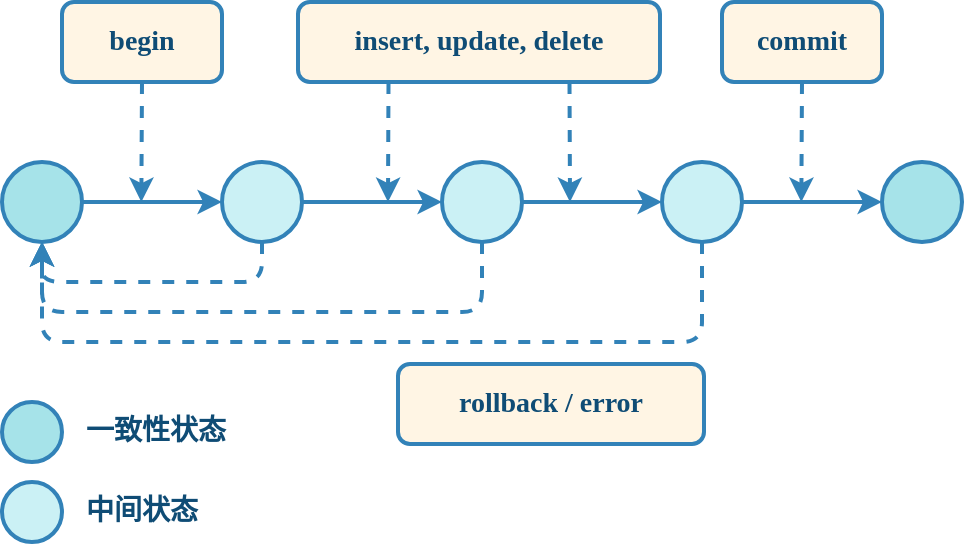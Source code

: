 <mxfile compressed="true" version="22.0.3" type="device" pages="9"><diagram id="bdkVOCu5kssW_1CK65d4" name="事务"><mxGraphModel dx="989" dy="589" grid="1" gridSize="10" guides="1" tooltips="1" connect="1" arrows="1" fold="1" page="1" pageScale="1" pageWidth="600" pageHeight="400" background="none" math="0" shadow="0"><root><mxCell id="0"/><mxCell id="1" parent="0"/><mxCell id="nEVdx_01CL-mui-MYc8E-3" value="" style="ellipse;whiteSpace=wrap;html=1;aspect=fixed;fillColor=#A6E3E9;strokeColor=#3282B8;fontFamily=ZCOOL QingKe HuangYou;fontStyle=1;shadow=0;fontSource=https%3A%2F%2Ffonts.googleapis.com%2Fcss%3Ffamily%3DZCOOL%2BQingKe%2BHuangYou;container=0;fontSize=14;strokeWidth=2;" parent="1" vertex="1"><mxGeometry x="60" y="160" width="40" height="40" as="geometry"/></mxCell><mxCell id="nEVdx_01CL-mui-MYc8E-17" style="edgeStyle=orthogonalEdgeStyle;orthogonalLoop=1;jettySize=auto;html=1;exitX=0.5;exitY=1;exitDx=0;exitDy=0;entryX=0.5;entryY=1;entryDx=0;entryDy=0;fontFamily=ZCOOL QingKe HuangYou;fontStyle=1;strokeColor=#3282B8;rounded=1;dashed=1;fontSize=14;fontColor=#0F4C75;fontSource=https%3A%2F%2Ffonts.googleapis.com%2Fcss%3Ffamily%3DZCOOL%2BQingKe%2BHuangYou;strokeWidth=2;" parent="1" source="nEVdx_01CL-mui-MYc8E-5" target="nEVdx_01CL-mui-MYc8E-3" edge="1"><mxGeometry relative="1" as="geometry"><Array as="points"><mxPoint x="190" y="220"/><mxPoint x="80" y="220"/></Array></mxGeometry></mxCell><mxCell id="nEVdx_01CL-mui-MYc8E-5" value="" style="ellipse;whiteSpace=wrap;html=1;aspect=fixed;fillColor=#CBF1F5;strokeColor=#3282B8;fontFamily=ZCOOL QingKe HuangYou;fontStyle=1;shadow=0;container=0;fontSize=14;strokeWidth=2;fontColor=#0F4C75;fontSource=https%3A%2F%2Ffonts.googleapis.com%2Fcss%3Ffamily%3DZCOOL%2BQingKe%2BHuangYou;" parent="1" vertex="1"><mxGeometry x="170" y="160" width="40" height="40" as="geometry"/></mxCell><mxCell id="nEVdx_01CL-mui-MYc8E-2" style="edgeStyle=none;rounded=0;orthogonalLoop=1;jettySize=auto;html=1;exitX=1;exitY=0.5;exitDx=0;exitDy=0;entryX=0;entryY=0.5;entryDx=0;entryDy=0;fontFamily=ZCOOL QingKe HuangYou;fontStyle=1;strokeColor=#3282B8;fontSize=14;fontColor=#0F4C75;fontSource=https%3A%2F%2Ffonts.googleapis.com%2Fcss%3Ffamily%3DZCOOL%2BQingKe%2BHuangYou;strokeWidth=2;" parent="1" source="nEVdx_01CL-mui-MYc8E-3" target="nEVdx_01CL-mui-MYc8E-5" edge="1"><mxGeometry relative="1" as="geometry"/></mxCell><mxCell id="nEVdx_01CL-mui-MYc8E-15" style="edgeStyle=orthogonalEdgeStyle;orthogonalLoop=1;jettySize=auto;html=1;exitX=0.5;exitY=1;exitDx=0;exitDy=0;entryX=0.5;entryY=1;entryDx=0;entryDy=0;fontFamily=ZCOOL QingKe HuangYou;fontStyle=1;strokeColor=#3282B8;rounded=1;dashed=1;fontSize=14;fontColor=#0F4C75;fontSource=https%3A%2F%2Ffonts.googleapis.com%2Fcss%3Ffamily%3DZCOOL%2BQingKe%2BHuangYou;strokeWidth=2;" parent="1" source="nEVdx_01CL-mui-MYc8E-7" target="nEVdx_01CL-mui-MYc8E-3" edge="1"><mxGeometry relative="1" as="geometry"><Array as="points"><mxPoint x="300" y="235"/><mxPoint x="80" y="235"/></Array></mxGeometry></mxCell><mxCell id="nEVdx_01CL-mui-MYc8E-7" value="" style="ellipse;whiteSpace=wrap;html=1;aspect=fixed;fillColor=#CBF1F5;strokeColor=#3282B8;fontFamily=ZCOOL QingKe HuangYou;fontStyle=1;shadow=0;container=0;fontSize=14;strokeWidth=2;fontColor=#0F4C75;fontSource=https%3A%2F%2Ffonts.googleapis.com%2Fcss%3Ffamily%3DZCOOL%2BQingKe%2BHuangYou;" parent="1" vertex="1"><mxGeometry x="280" y="160" width="40" height="40" as="geometry"/></mxCell><mxCell id="nEVdx_01CL-mui-MYc8E-4" style="edgeStyle=none;rounded=0;orthogonalLoop=1;jettySize=auto;html=1;exitX=1;exitY=0.5;exitDx=0;exitDy=0;entryX=0;entryY=0.5;entryDx=0;entryDy=0;fontFamily=ZCOOL QingKe HuangYou;fontStyle=1;strokeColor=#3282B8;fontSize=14;fontColor=#0F4C75;fontSource=https%3A%2F%2Ffonts.googleapis.com%2Fcss%3Ffamily%3DZCOOL%2BQingKe%2BHuangYou;strokeWidth=2;" parent="1" source="nEVdx_01CL-mui-MYc8E-5" target="nEVdx_01CL-mui-MYc8E-7" edge="1"><mxGeometry relative="1" as="geometry"/></mxCell><mxCell id="nEVdx_01CL-mui-MYc8E-11" style="edgeStyle=orthogonalEdgeStyle;orthogonalLoop=1;jettySize=auto;html=1;entryX=0.5;entryY=1;entryDx=0;entryDy=0;fontFamily=ZCOOL QingKe HuangYou;fontStyle=1;strokeColor=#3282B8;rounded=1;dashed=1;fontSize=14;fontColor=#0F4C75;fontSource=https%3A%2F%2Ffonts.googleapis.com%2Fcss%3Ffamily%3DZCOOL%2BQingKe%2BHuangYou;strokeWidth=2;" parent="1" source="nEVdx_01CL-mui-MYc8E-9" target="nEVdx_01CL-mui-MYc8E-3" edge="1"><mxGeometry relative="1" as="geometry"><Array as="points"><mxPoint x="410" y="250"/><mxPoint x="80" y="250"/></Array></mxGeometry></mxCell><mxCell id="nEVdx_01CL-mui-MYc8E-9" value="" style="ellipse;whiteSpace=wrap;html=1;aspect=fixed;fillColor=#CBF1F5;strokeColor=#3282B8;fontFamily=ZCOOL QingKe HuangYou;fontStyle=1;shadow=0;container=0;fontSize=14;strokeWidth=2;fontColor=#0F4C75;fontSource=https%3A%2F%2Ffonts.googleapis.com%2Fcss%3Ffamily%3DZCOOL%2BQingKe%2BHuangYou;" parent="1" vertex="1"><mxGeometry x="390" y="160" width="40" height="40" as="geometry"/></mxCell><mxCell id="nEVdx_01CL-mui-MYc8E-6" style="edgeStyle=none;rounded=0;orthogonalLoop=1;jettySize=auto;html=1;exitX=1;exitY=0.5;exitDx=0;exitDy=0;entryX=0;entryY=0.5;entryDx=0;entryDy=0;fontFamily=ZCOOL QingKe HuangYou;fontStyle=1;strokeColor=#3282B8;fontSize=14;fontColor=#0F4C75;fontSource=https%3A%2F%2Ffonts.googleapis.com%2Fcss%3Ffamily%3DZCOOL%2BQingKe%2BHuangYou;strokeWidth=2;" parent="1" source="nEVdx_01CL-mui-MYc8E-7" target="nEVdx_01CL-mui-MYc8E-9" edge="1"><mxGeometry relative="1" as="geometry"/></mxCell><mxCell id="nEVdx_01CL-mui-MYc8E-10" value="" style="ellipse;whiteSpace=wrap;html=1;aspect=fixed;fillColor=#A6E3E9;strokeColor=#3282B8;fontFamily=ZCOOL QingKe HuangYou;fontStyle=1;shadow=0;container=0;fontSize=14;strokeWidth=2;fontColor=#0F4C75;fontSource=https%3A%2F%2Ffonts.googleapis.com%2Fcss%3Ffamily%3DZCOOL%2BQingKe%2BHuangYou;" parent="1" vertex="1"><mxGeometry x="500" y="160" width="40" height="40" as="geometry"/></mxCell><mxCell id="nEVdx_01CL-mui-MYc8E-8" style="edgeStyle=none;rounded=0;orthogonalLoop=1;jettySize=auto;html=1;exitX=1;exitY=0.5;exitDx=0;exitDy=0;entryX=0;entryY=0.5;entryDx=0;entryDy=0;fontFamily=ZCOOL QingKe HuangYou;fontStyle=1;strokeColor=#3282B8;fontSize=14;fontColor=#0F4C75;fontSource=https%3A%2F%2Ffonts.googleapis.com%2Fcss%3Ffamily%3DZCOOL%2BQingKe%2BHuangYou;strokeWidth=2;" parent="1" source="nEVdx_01CL-mui-MYc8E-9" target="nEVdx_01CL-mui-MYc8E-10" edge="1"><mxGeometry relative="1" as="geometry"/></mxCell><mxCell id="nEVdx_01CL-mui-MYc8E-21" style="edgeStyle=none;rounded=0;orthogonalLoop=1;jettySize=auto;html=1;exitX=0.5;exitY=1;exitDx=0;exitDy=0;fontFamily=ZCOOL QingKe HuangYou;fontStyle=1;strokeColor=#3282B8;dashed=1;fontSize=14;fontColor=#0F4C75;fontSource=https%3A%2F%2Ffonts.googleapis.com%2Fcss%3Ffamily%3DZCOOL%2BQingKe%2BHuangYou;strokeWidth=2;" parent="1" source="nEVdx_01CL-mui-MYc8E-18" edge="1"><mxGeometry relative="1" as="geometry"><mxPoint x="129.667" y="180" as="targetPoint"/></mxGeometry></mxCell><mxCell id="nEVdx_01CL-mui-MYc8E-18" value="begin" style="rounded=1;whiteSpace=wrap;html=1;fillColor=#FFF5E4;strokeColor=#3282B8;fontFamily=ZCOOL QingKe HuangYou;fontStyle=1;shadow=0;fontColor=#0F4C75;container=0;fontSize=14;strokeWidth=2;fontSource=https%3A%2F%2Ffonts.googleapis.com%2Fcss%3Ffamily%3DZCOOL%2BQingKe%2BHuangYou;" parent="1" vertex="1"><mxGeometry x="90" y="80" width="80" height="40" as="geometry"/></mxCell><mxCell id="nEVdx_01CL-mui-MYc8E-24" style="edgeStyle=none;rounded=0;orthogonalLoop=1;jettySize=auto;html=1;exitX=0.5;exitY=1;exitDx=0;exitDy=0;fontFamily=ZCOOL QingKe HuangYou;fontStyle=1;strokeColor=#3282B8;dashed=1;fontSize=14;fontColor=#0F4C75;fontSource=https%3A%2F%2Ffonts.googleapis.com%2Fcss%3Ffamily%3DZCOOL%2BQingKe%2BHuangYou;strokeWidth=2;" parent="1" source="nEVdx_01CL-mui-MYc8E-19" edge="1"><mxGeometry relative="1" as="geometry"><mxPoint x="459.667" y="180" as="targetPoint"/></mxGeometry></mxCell><mxCell id="nEVdx_01CL-mui-MYc8E-19" value="commit" style="rounded=1;whiteSpace=wrap;html=1;fillColor=#FFF5E4;strokeColor=#3282B8;fontFamily=ZCOOL QingKe HuangYou;fontStyle=1;shadow=0;fontColor=#0F4C75;container=0;fontSize=14;strokeWidth=2;fontSource=https%3A%2F%2Ffonts.googleapis.com%2Fcss%3Ffamily%3DZCOOL%2BQingKe%2BHuangYou;" parent="1" vertex="1"><mxGeometry x="420" y="80" width="80" height="40" as="geometry"/></mxCell><mxCell id="nEVdx_01CL-mui-MYc8E-22" style="edgeStyle=none;rounded=0;orthogonalLoop=1;jettySize=auto;html=1;exitX=0.25;exitY=1;exitDx=0;exitDy=0;fontFamily=ZCOOL QingKe HuangYou;fontStyle=1;strokeColor=#3282B8;dashed=1;fontSize=14;fontColor=#0F4C75;fontSource=https%3A%2F%2Ffonts.googleapis.com%2Fcss%3Ffamily%3DZCOOL%2BQingKe%2BHuangYou;strokeWidth=2;" parent="1" source="nEVdx_01CL-mui-MYc8E-20" edge="1"><mxGeometry relative="1" as="geometry"><mxPoint x="253" y="180" as="targetPoint"/></mxGeometry></mxCell><mxCell id="nEVdx_01CL-mui-MYc8E-23" style="rounded=0;orthogonalLoop=1;jettySize=auto;html=1;exitX=0.75;exitY=1;exitDx=0;exitDy=0;fontFamily=ZCOOL QingKe HuangYou;fontStyle=1;strokeColor=#3282B8;dashed=1;fontSize=14;fontColor=#0F4C75;fontSource=https%3A%2F%2Ffonts.googleapis.com%2Fcss%3Ffamily%3DZCOOL%2BQingKe%2BHuangYou;strokeWidth=2;" parent="1" source="nEVdx_01CL-mui-MYc8E-20" edge="1"><mxGeometry relative="1" as="geometry"><mxPoint x="344" y="180" as="targetPoint"/></mxGeometry></mxCell><mxCell id="nEVdx_01CL-mui-MYc8E-20" value="insert, update, delete" style="rounded=1;whiteSpace=wrap;html=1;fillColor=#FFF5E4;strokeColor=#3282B8;fontFamily=ZCOOL QingKe HuangYou;fontStyle=1;shadow=0;fontColor=#0F4C75;container=0;fontSize=14;strokeWidth=2;fontSource=https%3A%2F%2Ffonts.googleapis.com%2Fcss%3Ffamily%3DZCOOL%2BQingKe%2BHuangYou;" parent="1" vertex="1"><mxGeometry x="208" y="80" width="181" height="40" as="geometry"/></mxCell><mxCell id="nEVdx_01CL-mui-MYc8E-25" value="rollback / error" style="rounded=1;whiteSpace=wrap;html=1;fillColor=#FFF5E4;strokeColor=#3282B8;fontFamily=ZCOOL QingKe HuangYou;fontStyle=1;shadow=0;fontColor=#0F4C75;container=0;fontSize=14;strokeWidth=2;fontSource=https%3A%2F%2Ffonts.googleapis.com%2Fcss%3Ffamily%3DZCOOL%2BQingKe%2BHuangYou;" parent="1" vertex="1"><mxGeometry x="258" y="261" width="153" height="40" as="geometry"/></mxCell><mxCell id="nEVdx_01CL-mui-MYc8E-26" value="" style="ellipse;whiteSpace=wrap;html=1;aspect=fixed;fillColor=#A6E3E9;strokeColor=#3282B8;fontFamily=ZCOOL QingKe HuangYou;fontStyle=1;shadow=0;fontSource=https%3A%2F%2Ffonts.googleapis.com%2Fcss%3Ffamily%3DZCOOL%2BQingKe%2BHuangYou;container=0;fontSize=14;strokeWidth=2;" parent="1" vertex="1"><mxGeometry x="60" y="280" width="30" height="30" as="geometry"/></mxCell><mxCell id="nEVdx_01CL-mui-MYc8E-27" value="" style="ellipse;whiteSpace=wrap;html=1;aspect=fixed;fillColor=#CBF1F5;strokeColor=#3282B8;fontFamily=ZCOOL QingKe HuangYou;fontStyle=1;shadow=0;fontSource=https%3A%2F%2Ffonts.googleapis.com%2Fcss%3Ffamily%3DZCOOL%2BQingKe%2BHuangYou;container=0;fontSize=14;strokeWidth=2;" parent="1" vertex="1"><mxGeometry x="60" y="320" width="30" height="30" as="geometry"/></mxCell><mxCell id="DObRlAyuZ21Ufa_1-gJG-1" value="一致性状态" style="text;html=1;strokeColor=none;fillColor=none;align=left;verticalAlign=middle;whiteSpace=wrap;rounded=0;labelBorderColor=none;labelBackgroundColor=none;fontColor=#0F4C75;fontFamily=ZCOOL QingKe HuangYou;fontStyle=1;container=0;fontSize=14;fontSource=https%3A%2F%2Ffonts.googleapis.com%2Fcss%3Ffamily%3DZCOOL%2BQingKe%2BHuangYou;" parent="1" vertex="1"><mxGeometry x="100" y="280" width="100" height="30" as="geometry"/></mxCell><mxCell id="DObRlAyuZ21Ufa_1-gJG-2" value="中间状态" style="text;html=1;strokeColor=none;fillColor=none;align=left;verticalAlign=middle;whiteSpace=wrap;rounded=0;labelBorderColor=none;labelBackgroundColor=none;fontColor=#0F4C75;fontFamily=ZCOOL QingKe HuangYou;fontStyle=1;container=0;fontSize=14;fontSource=https%3A%2F%2Ffonts.googleapis.com%2Fcss%3Ffamily%3DZCOOL%2BQingKe%2BHuangYou;" parent="1" vertex="1"><mxGeometry x="100" y="320" width="100" height="30" as="geometry"/></mxCell></root></mxGraphModel></diagram><diagram name="丢失修改" id="eGNB6kVX6fPY2HZmJ-SK"><mxGraphModel dx="1266" dy="407" grid="1" gridSize="10" guides="1" tooltips="1" connect="1" arrows="1" fold="1" page="1" pageScale="1" pageWidth="583" pageHeight="827" background="none" math="0" shadow="0"><root><mxCell id="f1of1Sj4J9TIRG2Fu8Qk-0"/><mxCell id="f1of1Sj4J9TIRG2Fu8Qk-1" parent="f1of1Sj4J9TIRG2Fu8Qk-0"/><mxCell id="f1of1Sj4J9TIRG2Fu8Qk-4" value="Begin" style="ellipse;whiteSpace=wrap;html=1;aspect=fixed;fontFamily=ZCOOL QingKe HuangYou;fontStyle=1;labelBackgroundColor=none;fillColor=#475963;strokeColor=none;fontColor=#FFFFFF;shadow=0;fontSource=https%3A%2F%2Ffonts.googleapis.com%2Fcss%3Ffamily%3DZCOOL%2BQingKe%2BHuangYou;container=0;fontSize=14;" parent="f1of1Sj4J9TIRG2Fu8Qk-1" vertex="1"><mxGeometry x="-423" y="192" width="60" height="60" as="geometry"/></mxCell><mxCell id="f1of1Sj4J9TIRG2Fu8Qk-6" value="value += 100" style="rounded=1;whiteSpace=wrap;html=1;fontFamily=ZCOOL QingKe HuangYou;fontStyle=1;labelBackgroundColor=none;fillColor=#CBF1F5;strokeColor=#3282B8;fontColor=#0F4C75;shadow=0;fontSource=https%3A%2F%2Ffonts.googleapis.com%2Fcss%3Ffamily%3DZCOOL%2BQingKe%2BHuangYou;container=0;fontSize=14;strokeWidth=2;" parent="f1of1Sj4J9TIRG2Fu8Qk-1" vertex="1"><mxGeometry x="-453" y="372" width="120" height="40" as="geometry"/></mxCell><mxCell id="f1of1Sj4J9TIRG2Fu8Qk-15" value="Commit" style="ellipse;whiteSpace=wrap;html=1;aspect=fixed;fontFamily=ZCOOL QingKe HuangYou;fontStyle=1;labelBackgroundColor=none;fillColor=#475963;strokeColor=none;fontColor=#FFFFFF;shadow=0;fontSource=https%3A%2F%2Ffonts.googleapis.com%2Fcss%3Ffamily%3DZCOOL%2BQingKe%2BHuangYou;container=0;fontSize=14;" parent="f1of1Sj4J9TIRG2Fu8Qk-1" vertex="1"><mxGeometry x="-423" y="532" width="60" height="60" as="geometry"/></mxCell><mxCell id="f1of1Sj4J9TIRG2Fu8Qk-17" value="value = 100" style="text;html=1;strokeColor=none;fillColor=none;align=center;verticalAlign=middle;whiteSpace=wrap;rounded=0;fontStyle=1;fontColor=#0F4C75;fontFamily=ZCOOL QingKe HuangYou;fontSource=https%3A%2F%2Ffonts.googleapis.com%2Fcss%3Ffamily%3DZCOOL%2BQingKe%2BHuangYou;container=0;fontSize=14;" parent="f1of1Sj4J9TIRG2Fu8Qk-1" vertex="1"><mxGeometry x="-562" y="297" width="100" height="30" as="geometry"/></mxCell><mxCell id="3fhB7sQRAD6GuCsgsXyO-0" value="T1" style="text;html=1;strokeColor=none;fillColor=none;align=center;verticalAlign=middle;whiteSpace=wrap;rounded=0;fontStyle=1;fontSize=14;fontColor=#0F4C75;fontFamily=ZCOOL QingKe HuangYou;fontSource=https%3A%2F%2Ffonts.googleapis.com%2Fcss%3Ffamily%3DZCOOL%2BQingKe%2BHuangYou;container=0;" parent="f1of1Sj4J9TIRG2Fu8Qk-1" vertex="1"><mxGeometry x="-423" y="152" width="60" height="30" as="geometry"/></mxCell><mxCell id="3fhB7sQRAD6GuCsgsXyO-2" value="UPDATE value" style="rounded=1;whiteSpace=wrap;html=1;fontFamily=ZCOOL QingKe HuangYou;fontStyle=1;labelBackgroundColor=none;fillColor=#A6E3E9;strokeColor=#3282B8;fontColor=#0F4C75;shadow=0;fontSource=https%3A%2F%2Ffonts.googleapis.com%2Fcss%3Ffamily%3DZCOOL%2BQingKe%2BHuangYou;container=0;fontSize=14;strokeWidth=2;" parent="f1of1Sj4J9TIRG2Fu8Qk-1" vertex="1"><mxGeometry x="-453" y="452" width="120" height="40" as="geometry"/></mxCell><mxCell id="3fhB7sQRAD6GuCsgsXyO-23" style="edgeStyle=none;rounded=0;orthogonalLoop=1;jettySize=auto;html=1;exitX=0.5;exitY=1;exitDx=0;exitDy=0;entryX=0.5;entryY=0;entryDx=0;entryDy=0;fontColor=#0F4C75;strokeColor=#3282B8;fontFamily=ZCOOL QingKe HuangYou;fontSource=https%3A%2F%2Ffonts.googleapis.com%2Fcss%3Ffamily%3DZCOOL%2BQingKe%2BHuangYou;fontSize=14;strokeWidth=2;" parent="f1of1Sj4J9TIRG2Fu8Qk-1" source="f1of1Sj4J9TIRG2Fu8Qk-6" target="3fhB7sQRAD6GuCsgsXyO-2" edge="1"><mxGeometry relative="1" as="geometry"/></mxCell><mxCell id="3fhB7sQRAD6GuCsgsXyO-5" style="edgeStyle=none;rounded=0;orthogonalLoop=1;jettySize=auto;html=1;exitX=0.5;exitY=1;exitDx=0;exitDy=0;entryX=0.5;entryY=0;entryDx=0;entryDy=0;fontColor=#0F4C75;strokeColor=#3282B8;fontFamily=ZCOOL QingKe HuangYou;fontSource=https%3A%2F%2Ffonts.googleapis.com%2Fcss%3Ffamily%3DZCOOL%2BQingKe%2BHuangYou;fontSize=14;strokeWidth=2;" parent="f1of1Sj4J9TIRG2Fu8Qk-1" source="3fhB7sQRAD6GuCsgsXyO-2" target="f1of1Sj4J9TIRG2Fu8Qk-15" edge="1"><mxGeometry relative="1" as="geometry"><mxPoint x="-393" y="632.0" as="sourcePoint"/></mxGeometry></mxCell><mxCell id="WH2XO5ZoWlrNnfaYZBZd-1" value="" style="edgeStyle=orthogonalEdgeStyle;shape=connector;rounded=0;orthogonalLoop=1;jettySize=auto;html=1;labelBackgroundColor=none;strokeColor=#3282B8;align=center;verticalAlign=middle;fontFamily=ZCOOL QingKe HuangYou;fontSource=https%3A%2F%2Ffonts.googleapis.com%2Fcss%3Ffamily%3DZCOOL%2BQingKe%2BHuangYou;fontSize=14;fontColor=#475963;endArrow=classic;strokeWidth=2;" parent="f1of1Sj4J9TIRG2Fu8Qk-1" source="3fhB7sQRAD6GuCsgsXyO-7" target="3fhB7sQRAD6GuCsgsXyO-17" edge="1"><mxGeometry relative="1" as="geometry"/></mxCell><mxCell id="3fhB7sQRAD6GuCsgsXyO-7" value="Begin" style="ellipse;whiteSpace=wrap;html=1;aspect=fixed;fontFamily=ZCOOL QingKe HuangYou;fontStyle=1;labelBackgroundColor=none;fillColor=#475963;strokeColor=none;fontColor=#FFFFFF;shadow=0;fontSource=https%3A%2F%2Ffonts.googleapis.com%2Fcss%3Ffamily%3DZCOOL%2BQingKe%2BHuangYou;container=0;fontSize=14;" parent="f1of1Sj4J9TIRG2Fu8Qk-1" vertex="1"><mxGeometry x="-223" y="192" width="60" height="60" as="geometry"/></mxCell><mxCell id="3fhB7sQRAD6GuCsgsXyO-10" value="Commit" style="ellipse;whiteSpace=wrap;html=1;aspect=fixed;fontFamily=ZCOOL QingKe HuangYou;fontStyle=1;labelBackgroundColor=none;fillColor=#475963;strokeColor=none;fontColor=#FFFFFF;shadow=0;fontSource=https%3A%2F%2Ffonts.googleapis.com%2Fcss%3Ffamily%3DZCOOL%2BQingKe%2BHuangYou;container=0;fontSize=14;" parent="f1of1Sj4J9TIRG2Fu8Qk-1" vertex="1"><mxGeometry x="-223" y="572" width="60" height="60" as="geometry"/></mxCell><mxCell id="3fhB7sQRAD6GuCsgsXyO-12" value="T2" style="text;html=1;strokeColor=none;fillColor=none;align=center;verticalAlign=middle;whiteSpace=wrap;rounded=0;fontStyle=1;fontSize=14;fontColor=#0F4C75;fontFamily=ZCOOL QingKe HuangYou;fontSource=https%3A%2F%2Ffonts.googleapis.com%2Fcss%3Ffamily%3DZCOOL%2BQingKe%2BHuangYou;container=0;" parent="f1of1Sj4J9TIRG2Fu8Qk-1" vertex="1"><mxGeometry x="-223" y="152" width="60" height="30" as="geometry"/></mxCell><mxCell id="3fhB7sQRAD6GuCsgsXyO-14" value="value += 100" style="rounded=1;whiteSpace=wrap;html=1;fontFamily=ZCOOL QingKe HuangYou;fontStyle=1;labelBackgroundColor=none;fillColor=#CBF1F5;strokeColor=#3282B8;fontColor=#0F4C75;shadow=0;fontSource=https%3A%2F%2Ffonts.googleapis.com%2Fcss%3Ffamily%3DZCOOL%2BQingKe%2BHuangYou;container=0;fontSize=14;strokeWidth=2;" parent="f1of1Sj4J9TIRG2Fu8Qk-1" vertex="1"><mxGeometry x="-253" y="412" width="120" height="40" as="geometry"/></mxCell><mxCell id="3fhB7sQRAD6GuCsgsXyO-15" style="edgeStyle=none;rounded=0;orthogonalLoop=1;jettySize=auto;html=1;exitX=0.5;exitY=1;exitDx=0;exitDy=0;entryX=0.5;entryY=0;entryDx=0;entryDy=0;fontColor=#475963;strokeColor=#3282B8;fontFamily=ZCOOL QingKe HuangYou;fontSource=https%3A%2F%2Ffonts.googleapis.com%2Fcss%3Ffamily%3DZCOOL%2BQingKe%2BHuangYou;fontSize=14;strokeWidth=2;" parent="f1of1Sj4J9TIRG2Fu8Qk-1" source="3fhB7sQRAD6GuCsgsXyO-16" target="3fhB7sQRAD6GuCsgsXyO-10" edge="1"><mxGeometry relative="1" as="geometry"/></mxCell><mxCell id="3fhB7sQRAD6GuCsgsXyO-16" value="UPDATE value" style="rounded=1;whiteSpace=wrap;html=1;fontFamily=ZCOOL QingKe HuangYou;fontStyle=1;labelBackgroundColor=none;fillColor=#A6E3E9;strokeColor=#3282B8;fontColor=#0F4C75;shadow=0;fontSource=https%3A%2F%2Ffonts.googleapis.com%2Fcss%3Ffamily%3DZCOOL%2BQingKe%2BHuangYou;container=0;fontSize=14;strokeWidth=2;" parent="f1of1Sj4J9TIRG2Fu8Qk-1" vertex="1"><mxGeometry x="-253" y="492" width="120" height="40" as="geometry"/></mxCell><mxCell id="3fhB7sQRAD6GuCsgsXyO-13" style="edgeStyle=none;rounded=0;orthogonalLoop=1;jettySize=auto;html=1;exitX=0.5;exitY=1;exitDx=0;exitDy=0;entryX=0.5;entryY=0;entryDx=0;entryDy=0;fontColor=#475963;strokeColor=#3282B8;fontFamily=ZCOOL QingKe HuangYou;fontSource=https%3A%2F%2Ffonts.googleapis.com%2Fcss%3Ffamily%3DZCOOL%2BQingKe%2BHuangYou;fontSize=14;strokeWidth=2;" parent="f1of1Sj4J9TIRG2Fu8Qk-1" source="3fhB7sQRAD6GuCsgsXyO-14" target="3fhB7sQRAD6GuCsgsXyO-16" edge="1"><mxGeometry relative="1" as="geometry"/></mxCell><mxCell id="3fhB7sQRAD6GuCsgsXyO-24" style="edgeStyle=none;rounded=0;orthogonalLoop=1;jettySize=auto;html=1;exitX=0.5;exitY=1;exitDx=0;exitDy=0;entryX=0.5;entryY=0;entryDx=0;entryDy=0;fontColor=#475963;strokeColor=#3282B8;fontFamily=ZCOOL QingKe HuangYou;fontSource=https%3A%2F%2Ffonts.googleapis.com%2Fcss%3Ffamily%3DZCOOL%2BQingKe%2BHuangYou;fontSize=14;strokeWidth=2;" parent="f1of1Sj4J9TIRG2Fu8Qk-1" source="3fhB7sQRAD6GuCsgsXyO-17" target="3fhB7sQRAD6GuCsgsXyO-14" edge="1"><mxGeometry relative="1" as="geometry"/></mxCell><mxCell id="3fhB7sQRAD6GuCsgsXyO-17" value="SELECT value" style="rounded=1;whiteSpace=wrap;html=1;fontFamily=ZCOOL QingKe HuangYou;fontStyle=1;labelBackgroundColor=none;fillColor=#CBF1F5;strokeColor=#3282B8;fontColor=#0F4C75;shadow=0;fontSource=https%3A%2F%2Ffonts.googleapis.com%2Fcss%3Ffamily%3DZCOOL%2BQingKe%2BHuangYou;container=0;fontSize=14;strokeWidth=2;" parent="f1of1Sj4J9TIRG2Fu8Qk-1" vertex="1"><mxGeometry x="-253" y="332" width="120" height="40" as="geometry"/></mxCell><mxCell id="3fhB7sQRAD6GuCsgsXyO-21" style="edgeStyle=none;rounded=0;orthogonalLoop=1;jettySize=auto;html=1;exitX=0.5;exitY=1;exitDx=0;exitDy=0;entryX=0.5;entryY=0;entryDx=0;entryDy=0;fontColor=#0F4C75;strokeColor=#3282B8;fontFamily=ZCOOL QingKe HuangYou;fontSource=https%3A%2F%2Ffonts.googleapis.com%2Fcss%3Ffamily%3DZCOOL%2BQingKe%2BHuangYou;fontSize=14;strokeWidth=2;" parent="f1of1Sj4J9TIRG2Fu8Qk-1" source="3fhB7sQRAD6GuCsgsXyO-18" target="f1of1Sj4J9TIRG2Fu8Qk-6" edge="1"><mxGeometry relative="1" as="geometry"/></mxCell><mxCell id="3fhB7sQRAD6GuCsgsXyO-18" value="SELECT value" style="rounded=1;whiteSpace=wrap;html=1;fontFamily=ZCOOL QingKe HuangYou;fontStyle=1;labelBackgroundColor=none;fillColor=#CBF1F5;strokeColor=#3282B8;fontColor=#0F4C75;shadow=0;fontSource=https%3A%2F%2Ffonts.googleapis.com%2Fcss%3Ffamily%3DZCOOL%2BQingKe%2BHuangYou;container=0;fontSize=14;strokeWidth=2;" parent="f1of1Sj4J9TIRG2Fu8Qk-1" vertex="1"><mxGeometry x="-453" y="292" width="120" height="40" as="geometry"/></mxCell><mxCell id="f1of1Sj4J9TIRG2Fu8Qk-3" style="edgeStyle=orthogonalEdgeStyle;rounded=0;orthogonalLoop=1;jettySize=auto;html=1;exitX=0.5;exitY=1;exitDx=0;exitDy=0;labelBackgroundColor=none;fontColor=#475963;fontStyle=1;strokeColor=#3282B8;fontFamily=ZCOOL QingKe HuangYou;fontSource=https%3A%2F%2Ffonts.googleapis.com%2Fcss%3Ffamily%3DZCOOL%2BQingKe%2BHuangYou;fontSize=14;strokeWidth=2;" parent="f1of1Sj4J9TIRG2Fu8Qk-1" source="f1of1Sj4J9TIRG2Fu8Qk-4" target="3fhB7sQRAD6GuCsgsXyO-18" edge="1"><mxGeometry relative="1" as="geometry"/></mxCell><mxCell id="Y6CsI_BIjRXexfrRq1rd-0" value="value = 100" style="text;html=1;strokeColor=none;fillColor=none;align=center;verticalAlign=middle;whiteSpace=wrap;rounded=0;fontStyle=1;fontColor=#0F4C75;fontFamily=ZCOOL QingKe HuangYou;fontSource=https%3A%2F%2Ffonts.googleapis.com%2Fcss%3Ffamily%3DZCOOL%2BQingKe%2BHuangYou;container=0;fontSize=14;" parent="f1of1Sj4J9TIRG2Fu8Qk-1" vertex="1"><mxGeometry x="-124" y="337" width="100" height="30" as="geometry"/></mxCell><mxCell id="Y6CsI_BIjRXexfrRq1rd-1" value="value = 200" style="text;html=1;strokeColor=none;fillColor=none;align=center;verticalAlign=middle;whiteSpace=wrap;rounded=0;fontStyle=1;fontColor=#F44336;fontFamily=ZCOOL QingKe HuangYou;fontSource=https%3A%2F%2Ffonts.googleapis.com%2Fcss%3Ffamily%3DZCOOL%2BQingKe%2BHuangYou;container=0;fontSize=14;" parent="f1of1Sj4J9TIRG2Fu8Qk-1" vertex="1"><mxGeometry x="-124" y="497" width="100" height="30" as="geometry"/></mxCell><mxCell id="Y6CsI_BIjRXexfrRq1rd-2" value="value = 200" style="text;html=1;strokeColor=none;fillColor=none;align=center;verticalAlign=middle;whiteSpace=wrap;rounded=0;fontStyle=1;fontColor=#0F4C75;fontFamily=ZCOOL QingKe HuangYou;fontSource=https%3A%2F%2Ffonts.googleapis.com%2Fcss%3Ffamily%3DZCOOL%2BQingKe%2BHuangYou;container=0;fontSize=14;" parent="f1of1Sj4J9TIRG2Fu8Qk-1" vertex="1"><mxGeometry x="-562" y="457" width="100" height="30" as="geometry"/></mxCell><mxCell id="Y6CsI_BIjRXexfrRq1rd-3" value="value = 200" style="text;html=1;strokeColor=none;fillColor=none;align=center;verticalAlign=middle;whiteSpace=wrap;rounded=0;fontStyle=1;fontColor=#0F4C75;fontFamily=ZCOOL QingKe HuangYou;fontSource=https%3A%2F%2Ffonts.googleapis.com%2Fcss%3Ffamily%3DZCOOL%2BQingKe%2BHuangYou;container=0;fontSize=14;" parent="f1of1Sj4J9TIRG2Fu8Qk-1" vertex="1"><mxGeometry x="-443" y="602" width="100" height="30" as="geometry"/></mxCell><mxCell id="Y6CsI_BIjRXexfrRq1rd-4" value="value = 200" style="text;html=1;strokeColor=none;fillColor=none;align=center;verticalAlign=middle;whiteSpace=wrap;rounded=0;fontStyle=1;fontColor=#F44336;fontFamily=ZCOOL QingKe HuangYou;fontSource=https%3A%2F%2Ffonts.googleapis.com%2Fcss%3Ffamily%3DZCOOL%2BQingKe%2BHuangYou;container=0;fontSize=14;" parent="f1of1Sj4J9TIRG2Fu8Qk-1" vertex="1"><mxGeometry x="-243" y="644" width="100" height="30" as="geometry"/></mxCell></root></mxGraphModel></diagram><diagram name="脏读" id="GnjKlr8xcK7TKOZW2Gk8"><mxGraphModel dx="1778" dy="712" grid="1" gridSize="10" guides="1" tooltips="1" connect="1" arrows="1" fold="1" page="1" pageScale="1" pageWidth="583" pageHeight="827" background="none" math="0" shadow="0"><root><mxCell id="t4YGKZAeY8FgYAxJF3_C-0"/><mxCell id="t4YGKZAeY8FgYAxJF3_C-1" parent="t4YGKZAeY8FgYAxJF3_C-0"/><mxCell id="t4YGKZAeY8FgYAxJF3_C-3" value="Begin" style="ellipse;whiteSpace=wrap;html=1;aspect=fixed;fontFamily=ZCOOL QingKe HuangYou;fontStyle=1;labelBackgroundColor=none;fillColor=#475963;strokeColor=none;fontColor=#FFFFFF;shadow=0;fontSource=https%3A%2F%2Ffonts.googleapis.com%2Fcss%3Ffamily%3DZCOOL%2BQingKe%2BHuangYou;container=0;fontSize=14;" parent="t4YGKZAeY8FgYAxJF3_C-1" vertex="1"><mxGeometry x="-430" y="90" width="60" height="60" as="geometry"/></mxCell><mxCell id="t4YGKZAeY8FgYAxJF3_C-4" value="value += 100" style="rounded=1;whiteSpace=wrap;html=1;fontFamily=ZCOOL QingKe HuangYou;fontStyle=1;labelBackgroundColor=none;fillColor=#CBF1F5;strokeColor=#6C8EBF;fontColor=#0F4C75;shadow=0;fontSource=https%3A%2F%2Ffonts.googleapis.com%2Fcss%3Ffamily%3DZCOOL%2BQingKe%2BHuangYou;container=0;fontSize=14;strokeWidth=2;" parent="t4YGKZAeY8FgYAxJF3_C-1" vertex="1"><mxGeometry x="-460" y="270" width="120" height="40" as="geometry"/></mxCell><mxCell id="t4YGKZAeY8FgYAxJF3_C-5" value="Rollback" style="ellipse;whiteSpace=wrap;html=1;aspect=fixed;fontFamily=ZCOOL QingKe HuangYou;fontStyle=1;labelBackgroundColor=none;fillColor=#475963;strokeColor=none;fontColor=#FFFFFF;shadow=0;fontSource=https%3A%2F%2Ffonts.googleapis.com%2Fcss%3Ffamily%3DZCOOL%2BQingKe%2BHuangYou;container=0;fontSize=14;" parent="t4YGKZAeY8FgYAxJF3_C-1" vertex="1"><mxGeometry x="-430" y="430" width="60" height="60" as="geometry"/></mxCell><mxCell id="t4YGKZAeY8FgYAxJF3_C-7" value="T1" style="text;html=1;strokeColor=none;fillColor=none;align=center;verticalAlign=middle;whiteSpace=wrap;rounded=0;fontStyle=1;fontSize=14;fontColor=#0F4C75;fontFamily=ZCOOL QingKe HuangYou;fontSource=https%3A%2F%2Ffonts.googleapis.com%2Fcss%3Ffamily%3DZCOOL%2BQingKe%2BHuangYou;container=0;" parent="t4YGKZAeY8FgYAxJF3_C-1" vertex="1"><mxGeometry x="-430" y="50" width="60" height="30" as="geometry"/></mxCell><mxCell id="t4YGKZAeY8FgYAxJF3_C-8" value="UPDATE value" style="rounded=1;whiteSpace=wrap;html=1;fontFamily=ZCOOL QingKe HuangYou;fontStyle=1;labelBackgroundColor=none;fillColor=#A6E3E9;strokeColor=#6C8EBF;fontColor=#0F4C75;fontSource=https%3A%2F%2Ffonts.googleapis.com%2Fcss%3Ffamily%3DZCOOL%2BQingKe%2BHuangYou;container=0;shadow=0;fontSize=14;strokeWidth=2;" parent="t4YGKZAeY8FgYAxJF3_C-1" vertex="1"><mxGeometry x="-460" y="350" width="120" height="40" as="geometry"/></mxCell><mxCell id="t4YGKZAeY8FgYAxJF3_C-9" style="edgeStyle=none;rounded=0;orthogonalLoop=1;jettySize=auto;html=1;exitX=0.5;exitY=1;exitDx=0;exitDy=0;entryX=0.5;entryY=0;entryDx=0;entryDy=0;fontColor=#0F4C75;fontFamily=ZCOOL QingKe HuangYou;strokeColor=#3282B8;fontSource=https%3A%2F%2Ffonts.googleapis.com%2Fcss%3Ffamily%3DZCOOL%2BQingKe%2BHuangYou;fontSize=14;strokeWidth=2;" parent="t4YGKZAeY8FgYAxJF3_C-1" source="t4YGKZAeY8FgYAxJF3_C-4" target="t4YGKZAeY8FgYAxJF3_C-8" edge="1"><mxGeometry relative="1" as="geometry"/></mxCell><mxCell id="t4YGKZAeY8FgYAxJF3_C-10" style="edgeStyle=none;rounded=0;orthogonalLoop=1;jettySize=auto;html=1;exitX=0.5;exitY=1;exitDx=0;exitDy=0;fontColor=#0F4C75;fontFamily=ZCOOL QingKe HuangYou;strokeColor=#3282B8;fontSource=https%3A%2F%2Ffonts.googleapis.com%2Fcss%3Ffamily%3DZCOOL%2BQingKe%2BHuangYou;fontSize=14;strokeWidth=2;" parent="t4YGKZAeY8FgYAxJF3_C-1" source="t4YGKZAeY8FgYAxJF3_C-8" target="t4YGKZAeY8FgYAxJF3_C-5" edge="1"><mxGeometry relative="1" as="geometry"><mxPoint x="-400" y="530.0" as="sourcePoint"/><mxPoint x="-400" y="430" as="targetPoint"/></mxGeometry></mxCell><mxCell id="t4YGKZAeY8FgYAxJF3_C-11" style="edgeStyle=orthogonalEdgeStyle;rounded=0;orthogonalLoop=1;jettySize=auto;html=1;labelBackgroundColor=none;fontColor=#475963;fontStyle=1;entryX=0.5;entryY=0;entryDx=0;entryDy=0;fontFamily=ZCOOL QingKe HuangYou;strokeColor=#3282B8;fontSource=https%3A%2F%2Ffonts.googleapis.com%2Fcss%3Ffamily%3DZCOOL%2BQingKe%2BHuangYou;fontSize=14;strokeWidth=2;" parent="t4YGKZAeY8FgYAxJF3_C-1" target="t4YGKZAeY8FgYAxJF3_C-17" edge="1"><mxGeometry relative="1" as="geometry"><mxPoint x="-200" y="150" as="sourcePoint"/><mxPoint x="-200" y="230" as="targetPoint"/></mxGeometry></mxCell><mxCell id="t4YGKZAeY8FgYAxJF3_C-12" value="Begin" style="ellipse;whiteSpace=wrap;html=1;aspect=fixed;fontFamily=ZCOOL QingKe HuangYou;fontStyle=1;labelBackgroundColor=none;fillColor=#475963;strokeColor=none;fontColor=#FFFFFF;shadow=0;fontSource=https%3A%2F%2Ffonts.googleapis.com%2Fcss%3Ffamily%3DZCOOL%2BQingKe%2BHuangYou;container=0;fontSize=14;" parent="t4YGKZAeY8FgYAxJF3_C-1" vertex="1"><mxGeometry x="-230" y="90" width="60" height="60" as="geometry"/></mxCell><mxCell id="t4YGKZAeY8FgYAxJF3_C-13" value="Commit" style="ellipse;whiteSpace=wrap;html=1;aspect=fixed;fontFamily=ZCOOL QingKe HuangYou;fontStyle=1;labelBackgroundColor=none;fillColor=#475963;strokeColor=none;fontColor=#FFFFFF;shadow=0;fontSource=https%3A%2F%2Ffonts.googleapis.com%2Fcss%3Ffamily%3DZCOOL%2BQingKe%2BHuangYou;container=0;fontSize=14;" parent="t4YGKZAeY8FgYAxJF3_C-1" vertex="1"><mxGeometry x="-230" y="640" width="60" height="60" as="geometry"/></mxCell><mxCell id="t4YGKZAeY8FgYAxJF3_C-14" value="T2" style="text;html=1;strokeColor=none;fillColor=none;align=center;verticalAlign=middle;whiteSpace=wrap;rounded=0;fontStyle=1;fontSize=14;fontColor=#0F4C75;fontFamily=ZCOOL QingKe HuangYou;fontSource=https%3A%2F%2Ffonts.googleapis.com%2Fcss%3Ffamily%3DZCOOL%2BQingKe%2BHuangYou;container=0;" parent="t4YGKZAeY8FgYAxJF3_C-1" vertex="1"><mxGeometry x="-230" y="50" width="60" height="30" as="geometry"/></mxCell><mxCell id="t4YGKZAeY8FgYAxJF3_C-17" value="SELECT value" style="rounded=1;whiteSpace=wrap;html=1;fontFamily=ZCOOL QingKe HuangYou;fontStyle=1;labelBackgroundColor=none;fillColor=#CBF1F5;strokeColor=#6C8EBF;fontColor=#0F4C75;shadow=0;fontSource=https%3A%2F%2Ffonts.googleapis.com%2Fcss%3Ffamily%3DZCOOL%2BQingKe%2BHuangYou;container=0;fontSize=14;strokeWidth=2;" parent="t4YGKZAeY8FgYAxJF3_C-1" vertex="1"><mxGeometry x="-260" y="390" width="120" height="40" as="geometry"/></mxCell><mxCell id="t4YGKZAeY8FgYAxJF3_C-21" style="edgeStyle=none;rounded=0;orthogonalLoop=1;jettySize=auto;html=1;exitX=0.5;exitY=1;exitDx=0;exitDy=0;entryX=0.5;entryY=0;entryDx=0;entryDy=0;fontColor=#0F4C75;fontFamily=ZCOOL QingKe HuangYou;strokeColor=#3282B8;fontSource=https%3A%2F%2Ffonts.googleapis.com%2Fcss%3Ffamily%3DZCOOL%2BQingKe%2BHuangYou;fontSize=14;strokeWidth=2;" parent="t4YGKZAeY8FgYAxJF3_C-1" source="t4YGKZAeY8FgYAxJF3_C-22" target="t4YGKZAeY8FgYAxJF3_C-4" edge="1"><mxGeometry relative="1" as="geometry"/></mxCell><mxCell id="t4YGKZAeY8FgYAxJF3_C-22" value="SELECT value" style="rounded=1;whiteSpace=wrap;html=1;fontFamily=ZCOOL QingKe HuangYou;fontStyle=1;labelBackgroundColor=none;fillColor=#CBF1F5;strokeColor=#6C8EBF;fontColor=#0F4C75;shadow=0;fontSource=https%3A%2F%2Ffonts.googleapis.com%2Fcss%3Ffamily%3DZCOOL%2BQingKe%2BHuangYou;container=0;fontSize=14;strokeWidth=2;" parent="t4YGKZAeY8FgYAxJF3_C-1" vertex="1"><mxGeometry x="-460" y="190" width="120" height="40" as="geometry"/></mxCell><mxCell id="t4YGKZAeY8FgYAxJF3_C-23" style="edgeStyle=orthogonalEdgeStyle;rounded=0;orthogonalLoop=1;jettySize=auto;html=1;exitX=0.5;exitY=1;exitDx=0;exitDy=0;labelBackgroundColor=none;fontColor=#475963;fontStyle=1;fontFamily=ZCOOL QingKe HuangYou;strokeColor=#3282B8;fontSource=https%3A%2F%2Ffonts.googleapis.com%2Fcss%3Ffamily%3DZCOOL%2BQingKe%2BHuangYou;fontSize=14;strokeWidth=2;" parent="t4YGKZAeY8FgYAxJF3_C-1" source="t4YGKZAeY8FgYAxJF3_C-3" target="t4YGKZAeY8FgYAxJF3_C-22" edge="1"><mxGeometry relative="1" as="geometry"/></mxCell><mxCell id="WfFIiNKr2jsFESRbu9Pz-2" value="value += 100" style="rounded=1;whiteSpace=wrap;html=1;fontFamily=ZCOOL QingKe HuangYou;fontStyle=1;labelBackgroundColor=none;fillColor=#CBF1F5;strokeColor=#6C8EBF;fontColor=#0F4C75;shadow=0;fontSource=https%3A%2F%2Ffonts.googleapis.com%2Fcss%3Ffamily%3DZCOOL%2BQingKe%2BHuangYou;container=0;fontSize=14;strokeWidth=2;" parent="t4YGKZAeY8FgYAxJF3_C-1" vertex="1"><mxGeometry x="-260" y="470" width="120" height="40" as="geometry"/></mxCell><mxCell id="WfFIiNKr2jsFESRbu9Pz-8" style="edgeStyle=none;rounded=0;orthogonalLoop=1;jettySize=auto;html=1;exitX=0.5;exitY=1;exitDx=0;exitDy=0;entryX=0.5;entryY=0;entryDx=0;entryDy=0;fontColor=#0F4C75;fontFamily=ZCOOL QingKe HuangYou;strokeColor=#3282B8;fontSource=https%3A%2F%2Ffonts.googleapis.com%2Fcss%3Ffamily%3DZCOOL%2BQingKe%2BHuangYou;fontSize=14;strokeWidth=2;" parent="t4YGKZAeY8FgYAxJF3_C-1" source="t4YGKZAeY8FgYAxJF3_C-17" target="WfFIiNKr2jsFESRbu9Pz-2" edge="1"><mxGeometry relative="1" as="geometry"/></mxCell><mxCell id="WfFIiNKr2jsFESRbu9Pz-9" style="edgeStyle=none;rounded=0;orthogonalLoop=1;jettySize=auto;html=1;exitX=0.5;exitY=1;exitDx=0;exitDy=0;entryX=0.5;entryY=0;entryDx=0;entryDy=0;fontColor=#475963;fontFamily=ZCOOL QingKe HuangYou;strokeColor=#3282B8;fontSource=https%3A%2F%2Ffonts.googleapis.com%2Fcss%3Ffamily%3DZCOOL%2BQingKe%2BHuangYou;fontSize=14;strokeWidth=2;" parent="t4YGKZAeY8FgYAxJF3_C-1" source="WfFIiNKr2jsFESRbu9Pz-3" target="t4YGKZAeY8FgYAxJF3_C-13" edge="1"><mxGeometry relative="1" as="geometry"/></mxCell><mxCell id="WfFIiNKr2jsFESRbu9Pz-3" value="UPDATE value" style="rounded=1;whiteSpace=wrap;html=1;fontFamily=ZCOOL QingKe HuangYou;fontStyle=1;labelBackgroundColor=none;fillColor=#A6E3E9;strokeColor=#6C8EBF;fontColor=#0F4C75;fontSource=https%3A%2F%2Ffonts.googleapis.com%2Fcss%3Ffamily%3DZCOOL%2BQingKe%2BHuangYou;container=0;shadow=0;fontSize=14;strokeWidth=2;" parent="t4YGKZAeY8FgYAxJF3_C-1" vertex="1"><mxGeometry x="-260" y="560" width="120" height="40" as="geometry"/></mxCell><mxCell id="WfFIiNKr2jsFESRbu9Pz-7" value="" style="edgeStyle=none;rounded=0;orthogonalLoop=1;jettySize=auto;html=1;fontColor=#475963;fontFamily=ZCOOL QingKe HuangYou;strokeColor=#3282B8;fontSource=https%3A%2F%2Ffonts.googleapis.com%2Fcss%3Ffamily%3DZCOOL%2BQingKe%2BHuangYou;fontSize=14;strokeWidth=2;" parent="t4YGKZAeY8FgYAxJF3_C-1" source="WfFIiNKr2jsFESRbu9Pz-2" target="WfFIiNKr2jsFESRbu9Pz-3" edge="1"><mxGeometry relative="1" as="geometry"/></mxCell><mxCell id="Z0W87NfRBdKl6agWZfjE-0" value="value = 100" style="text;html=1;strokeColor=none;fillColor=none;align=center;verticalAlign=middle;whiteSpace=wrap;rounded=0;fontStyle=1;fontColor=#0F4C75;fontFamily=ZCOOL QingKe HuangYou;fontSource=https%3A%2F%2Ffonts.googleapis.com%2Fcss%3Ffamily%3DZCOOL%2BQingKe%2BHuangYou;container=0;fontSize=14;" parent="t4YGKZAeY8FgYAxJF3_C-1" vertex="1"><mxGeometry x="-568" y="194" width="100" height="30" as="geometry"/></mxCell><mxCell id="Z0W87NfRBdKl6agWZfjE-2" value="value = 200" style="text;html=1;strokeColor=none;fillColor=none;align=center;verticalAlign=middle;whiteSpace=wrap;rounded=0;fontStyle=1;fontColor=#0F4C75;fontFamily=ZCOOL QingKe HuangYou;fontSource=https%3A%2F%2Ffonts.googleapis.com%2Fcss%3Ffamily%3DZCOOL%2BQingKe%2BHuangYou;container=0;fontSize=14;" parent="t4YGKZAeY8FgYAxJF3_C-1" vertex="1"><mxGeometry x="-568" y="354" width="100" height="30" as="geometry"/></mxCell><mxCell id="Z0W87NfRBdKl6agWZfjE-4" value="value = 100" style="text;html=1;strokeColor=none;fillColor=none;align=center;verticalAlign=middle;whiteSpace=wrap;rounded=0;fontStyle=1;fontColor=#0F4C75;fontFamily=ZCOOL QingKe HuangYou;fontSource=https%3A%2F%2Ffonts.googleapis.com%2Fcss%3Ffamily%3DZCOOL%2BQingKe%2BHuangYou;container=0;fontSize=14;" parent="t4YGKZAeY8FgYAxJF3_C-1" vertex="1"><mxGeometry x="-450" y="499" width="100" height="30" as="geometry"/></mxCell><mxCell id="Z0W87NfRBdKl6agWZfjE-5" value="value = 200" style="text;html=1;strokeColor=none;fillColor=none;align=center;verticalAlign=middle;whiteSpace=wrap;rounded=0;fontStyle=1;fontColor=#0F4C75;fontFamily=ZCOOL QingKe HuangYou;fontSource=https%3A%2F%2Ffonts.googleapis.com%2Fcss%3Ffamily%3DZCOOL%2BQingKe%2BHuangYou;container=0;fontSize=14;" parent="t4YGKZAeY8FgYAxJF3_C-1" vertex="1"><mxGeometry x="-132" y="395" width="100" height="30" as="geometry"/></mxCell><mxCell id="Z0W87NfRBdKl6agWZfjE-6" value="value = 300" style="text;html=1;strokeColor=none;fillColor=none;align=center;verticalAlign=middle;whiteSpace=wrap;rounded=0;fontStyle=1;fontColor=#F44336;fontFamily=ZCOOL QingKe HuangYou;fontSource=https%3A%2F%2Ffonts.googleapis.com%2Fcss%3Ffamily%3DZCOOL%2BQingKe%2BHuangYou;container=0;fontSize=14;" parent="t4YGKZAeY8FgYAxJF3_C-1" vertex="1"><mxGeometry x="-132" y="565" width="100" height="30" as="geometry"/></mxCell><mxCell id="Z0W87NfRBdKl6agWZfjE-7" value="value = 300" style="text;html=1;strokeColor=none;fillColor=none;align=center;verticalAlign=middle;whiteSpace=wrap;rounded=0;fontStyle=1;fontColor=#F44336;fontFamily=ZCOOL QingKe HuangYou;fontSource=https%3A%2F%2Ffonts.googleapis.com%2Fcss%3Ffamily%3DZCOOL%2BQingKe%2BHuangYou;container=0;fontSize=14;" parent="t4YGKZAeY8FgYAxJF3_C-1" vertex="1"><mxGeometry x="-250" y="711" width="100" height="30" as="geometry"/></mxCell></root></mxGraphModel></diagram><diagram name="不可重复读" id="xelmsAynqsi6AQAzVBgI"><mxGraphModel dx="2017" dy="854" grid="1" gridSize="10" guides="1" tooltips="1" connect="1" arrows="1" fold="1" page="1" pageScale="1" pageWidth="583" pageHeight="827" background="none" math="0" shadow="0"><root><mxCell id="0RQUiG9DGexbCNHtKeer-0"/><mxCell id="0RQUiG9DGexbCNHtKeer-1" parent="0RQUiG9DGexbCNHtKeer-0"/><mxCell id="0RQUiG9DGexbCNHtKeer-2" value="Begin" style="ellipse;whiteSpace=wrap;html=1;aspect=fixed;fontFamily=ZCOOL QingKe HuangYou;fontStyle=1;labelBackgroundColor=none;fillColor=#475963;strokeColor=none;shadow=0;fontColor=#FFFFFF;fontSource=https%3A%2F%2Ffonts.googleapis.com%2Fcss%3Ffamily%3DZCOOL%2BQingKe%2BHuangYou;container=0;fontSize=14;" parent="0RQUiG9DGexbCNHtKeer-1" vertex="1"><mxGeometry x="-430" y="161" width="60" height="60" as="geometry"/></mxCell><mxCell id="0RQUiG9DGexbCNHtKeer-3" value="value += 100" style="rounded=1;whiteSpace=wrap;html=1;fontFamily=ZCOOL QingKe HuangYou;fontStyle=1;labelBackgroundColor=none;fillColor=#CBF1F5;strokeColor=#6C8EBF;fontColor=#0F4C75;shadow=0;fontSource=https%3A%2F%2Ffonts.googleapis.com%2Fcss%3Ffamily%3DZCOOL%2BQingKe%2BHuangYou;container=0;fontSize=14;strokeWidth=2;" parent="0RQUiG9DGexbCNHtKeer-1" vertex="1"><mxGeometry x="-460" y="341" width="120" height="40" as="geometry"/></mxCell><mxCell id="0RQUiG9DGexbCNHtKeer-4" value="Commit" style="ellipse;whiteSpace=wrap;html=1;aspect=fixed;fontFamily=ZCOOL QingKe HuangYou;fontStyle=1;labelBackgroundColor=none;fillColor=#475963;strokeColor=none;shadow=0;fontColor=#FFFFFF;fontSource=https%3A%2F%2Ffonts.googleapis.com%2Fcss%3Ffamily%3DZCOOL%2BQingKe%2BHuangYou;container=0;fontSize=14;" parent="0RQUiG9DGexbCNHtKeer-1" vertex="1"><mxGeometry x="-430" y="501" width="60" height="60" as="geometry"/></mxCell><mxCell id="0RQUiG9DGexbCNHtKeer-6" value="T1" style="text;html=1;strokeColor=none;fillColor=none;align=center;verticalAlign=middle;whiteSpace=wrap;rounded=0;fontStyle=1;fontSize=14;fontColor=#0F4C75;fontFamily=ZCOOL QingKe HuangYou;fontSource=https%3A%2F%2Ffonts.googleapis.com%2Fcss%3Ffamily%3DZCOOL%2BQingKe%2BHuangYou;container=0;" parent="0RQUiG9DGexbCNHtKeer-1" vertex="1"><mxGeometry x="-430" y="121" width="60" height="30" as="geometry"/></mxCell><mxCell id="0RQUiG9DGexbCNHtKeer-7" value="UPDATE value" style="rounded=1;whiteSpace=wrap;html=1;fontFamily=ZCOOL QingKe HuangYou;fontStyle=1;labelBackgroundColor=none;fillColor=#A6E3E9;strokeColor=#6C8EBF;fontColor=#0F4C75;shadow=0;fontSource=https%3A%2F%2Ffonts.googleapis.com%2Fcss%3Ffamily%3DZCOOL%2BQingKe%2BHuangYou;container=0;fontSize=14;strokeWidth=2;" parent="0RQUiG9DGexbCNHtKeer-1" vertex="1"><mxGeometry x="-460" y="421" width="120" height="40" as="geometry"/></mxCell><mxCell id="0RQUiG9DGexbCNHtKeer-8" style="edgeStyle=none;rounded=0;orthogonalLoop=1;jettySize=auto;html=1;exitX=0.5;exitY=1;exitDx=0;exitDy=0;entryX=0.5;entryY=0;entryDx=0;entryDy=0;fontColor=#0F4C75;fontFamily=ZCOOL QingKe HuangYou;fontSource=https%3A%2F%2Ffonts.googleapis.com%2Fcss%3Ffamily%3DZCOOL%2BQingKe%2BHuangYou;fontSize=14;strokeColor=#3282B8;strokeWidth=2;" parent="0RQUiG9DGexbCNHtKeer-1" source="0RQUiG9DGexbCNHtKeer-3" target="0RQUiG9DGexbCNHtKeer-7" edge="1"><mxGeometry relative="1" as="geometry"/></mxCell><mxCell id="0RQUiG9DGexbCNHtKeer-9" style="edgeStyle=none;rounded=0;orthogonalLoop=1;jettySize=auto;html=1;exitX=0.5;exitY=1;exitDx=0;exitDy=0;fontColor=#475963;fontFamily=ZCOOL QingKe HuangYou;fontSource=https%3A%2F%2Ffonts.googleapis.com%2Fcss%3Ffamily%3DZCOOL%2BQingKe%2BHuangYou;fontSize=14;strokeColor=#3282B8;strokeWidth=2;" parent="0RQUiG9DGexbCNHtKeer-1" source="0RQUiG9DGexbCNHtKeer-7" edge="1"><mxGeometry relative="1" as="geometry"><mxPoint x="-400" y="601.0" as="sourcePoint"/><mxPoint x="-400" y="501" as="targetPoint"/></mxGeometry></mxCell><mxCell id="Ee2EDO_GqvRccW_0cAj2-0" value="" style="edgeStyle=orthogonalEdgeStyle;rounded=0;orthogonalLoop=1;jettySize=auto;html=1;strokeColor=#3282B8;strokeWidth=2;" parent="0RQUiG9DGexbCNHtKeer-1" source="0RQUiG9DGexbCNHtKeer-11" target="ZbjYoS5jec8wX3q6RHF1-0" edge="1"><mxGeometry relative="1" as="geometry"/></mxCell><mxCell id="0RQUiG9DGexbCNHtKeer-11" value="Begin" style="ellipse;whiteSpace=wrap;html=1;aspect=fixed;fontFamily=ZCOOL QingKe HuangYou;fontStyle=1;labelBackgroundColor=none;fillColor=#475963;strokeColor=none;shadow=0;fontColor=#FFFFFF;fontSource=https%3A%2F%2Ffonts.googleapis.com%2Fcss%3Ffamily%3DZCOOL%2BQingKe%2BHuangYou;container=0;fontSize=14;" parent="0RQUiG9DGexbCNHtKeer-1" vertex="1"><mxGeometry x="-230" y="161" width="60" height="60" as="geometry"/></mxCell><mxCell id="0RQUiG9DGexbCNHtKeer-12" value="Commit" style="ellipse;whiteSpace=wrap;html=1;aspect=fixed;fontFamily=ZCOOL QingKe HuangYou;fontStyle=1;labelBackgroundColor=none;fillColor=#475963;strokeColor=none;shadow=0;fontColor=#FFFFFF;fontSource=https%3A%2F%2Ffonts.googleapis.com%2Fcss%3Ffamily%3DZCOOL%2BQingKe%2BHuangYou;container=0;fontSize=14;" parent="0RQUiG9DGexbCNHtKeer-1" vertex="1"><mxGeometry x="-230" y="661" width="60" height="60" as="geometry"/></mxCell><mxCell id="0RQUiG9DGexbCNHtKeer-13" value="T2" style="text;html=1;strokeColor=none;fillColor=none;align=center;verticalAlign=middle;whiteSpace=wrap;rounded=0;fontStyle=1;fontSize=14;fontColor=#0F4C75;fontFamily=ZCOOL QingKe HuangYou;fontSource=https%3A%2F%2Ffonts.googleapis.com%2Fcss%3Ffamily%3DZCOOL%2BQingKe%2BHuangYou;container=0;" parent="0RQUiG9DGexbCNHtKeer-1" vertex="1"><mxGeometry x="-230" y="121" width="60" height="30" as="geometry"/></mxCell><mxCell id="0RQUiG9DGexbCNHtKeer-14" style="edgeStyle=none;rounded=0;orthogonalLoop=1;jettySize=auto;html=1;exitX=0.5;exitY=1;exitDx=0;exitDy=0;entryX=0.5;entryY=0;entryDx=0;entryDy=0;fontColor=#475963;fontFamily=ZCOOL QingKe HuangYou;fontSource=https%3A%2F%2Ffonts.googleapis.com%2Fcss%3Ffamily%3DZCOOL%2BQingKe%2BHuangYou;fontSize=14;strokeColor=#3282B8;strokeWidth=2;" parent="0RQUiG9DGexbCNHtKeer-1" source="0RQUiG9DGexbCNHtKeer-15" target="0RQUiG9DGexbCNHtKeer-12" edge="1"><mxGeometry relative="1" as="geometry"/></mxCell><mxCell id="0RQUiG9DGexbCNHtKeer-15" value="SELECT value" style="rounded=1;whiteSpace=wrap;html=1;fontFamily=ZCOOL QingKe HuangYou;fontStyle=1;labelBackgroundColor=none;fillColor=#A6E3E9;strokeColor=#6C8EBF;fontColor=#0F4C75;shadow=0;fontSource=https%3A%2F%2Ffonts.googleapis.com%2Fcss%3Ffamily%3DZCOOL%2BQingKe%2BHuangYou;container=0;fontSize=14;strokeWidth=2;" parent="0RQUiG9DGexbCNHtKeer-1" vertex="1"><mxGeometry x="-260" y="581" width="120" height="40" as="geometry"/></mxCell><mxCell id="0RQUiG9DGexbCNHtKeer-16" style="edgeStyle=none;rounded=0;orthogonalLoop=1;jettySize=auto;html=1;exitX=0.5;exitY=1;exitDx=0;exitDy=0;entryX=0.5;entryY=0;entryDx=0;entryDy=0;fontColor=#0F4C75;fontFamily=ZCOOL QingKe HuangYou;fontSource=https%3A%2F%2Ffonts.googleapis.com%2Fcss%3Ffamily%3DZCOOL%2BQingKe%2BHuangYou;fontSize=14;strokeColor=#3282B8;strokeWidth=2;" parent="0RQUiG9DGexbCNHtKeer-1" source="0RQUiG9DGexbCNHtKeer-17" target="0RQUiG9DGexbCNHtKeer-3" edge="1"><mxGeometry relative="1" as="geometry"/></mxCell><mxCell id="0RQUiG9DGexbCNHtKeer-17" value="SELECT value" style="rounded=1;whiteSpace=wrap;html=1;fontFamily=ZCOOL QingKe HuangYou;fontStyle=1;labelBackgroundColor=none;fillColor=#CBF1F5;strokeColor=#6C8EBF;fontColor=#0F4C75;shadow=0;fontSource=https%3A%2F%2Ffonts.googleapis.com%2Fcss%3Ffamily%3DZCOOL%2BQingKe%2BHuangYou;container=0;fontSize=14;strokeWidth=2;" parent="0RQUiG9DGexbCNHtKeer-1" vertex="1"><mxGeometry x="-460" y="261" width="120" height="40" as="geometry"/></mxCell><mxCell id="0RQUiG9DGexbCNHtKeer-18" style="edgeStyle=orthogonalEdgeStyle;rounded=0;orthogonalLoop=1;jettySize=auto;html=1;exitX=0.5;exitY=1;exitDx=0;exitDy=0;labelBackgroundColor=none;fontColor=#475963;fontStyle=1;fontFamily=ZCOOL QingKe HuangYou;fontSource=https%3A%2F%2Ffonts.googleapis.com%2Fcss%3Ffamily%3DZCOOL%2BQingKe%2BHuangYou;fontSize=14;strokeColor=#3282B8;strokeWidth=2;" parent="0RQUiG9DGexbCNHtKeer-1" source="0RQUiG9DGexbCNHtKeer-2" target="0RQUiG9DGexbCNHtKeer-17" edge="1"><mxGeometry relative="1" as="geometry"/></mxCell><mxCell id="3vB2is86uCVzh3LL3Xvp-1" style="edgeStyle=none;rounded=0;orthogonalLoop=1;jettySize=auto;html=1;exitX=0.5;exitY=1;exitDx=0;exitDy=0;fontColor=#475963;fontFamily=ZCOOL QingKe HuangYou;fontSource=https%3A%2F%2Ffonts.googleapis.com%2Fcss%3Ffamily%3DZCOOL%2BQingKe%2BHuangYou;fontSize=14;strokeColor=#3282B8;strokeWidth=2;" parent="0RQUiG9DGexbCNHtKeer-1" source="ZbjYoS5jec8wX3q6RHF1-0" target="0RQUiG9DGexbCNHtKeer-15" edge="1"><mxGeometry relative="1" as="geometry"/></mxCell><mxCell id="ZbjYoS5jec8wX3q6RHF1-0" value="SELECT value" style="rounded=1;whiteSpace=wrap;html=1;fontFamily=ZCOOL QingKe HuangYou;fontStyle=1;labelBackgroundColor=none;fillColor=#CBF1F5;strokeColor=#6C8EBF;fontColor=#0F4C75;shadow=0;fontSource=https%3A%2F%2Ffonts.googleapis.com%2Fcss%3Ffamily%3DZCOOL%2BQingKe%2BHuangYou;container=0;fontSize=14;strokeWidth=2;" parent="0RQUiG9DGexbCNHtKeer-1" vertex="1"><mxGeometry x="-260" y="301" width="120" height="40" as="geometry"/></mxCell><mxCell id="jFWHuv3kDg75WDAPsi4X-0" value="value = 100" style="text;html=1;strokeColor=none;fillColor=none;align=center;verticalAlign=middle;whiteSpace=wrap;rounded=0;fontStyle=1;fontColor=#0F4C75;fontFamily=ZCOOL QingKe HuangYou;fontSource=https%3A%2F%2Ffonts.googleapis.com%2Fcss%3Ffamily%3DZCOOL%2BQingKe%2BHuangYou;container=0;fontSize=14;" parent="0RQUiG9DGexbCNHtKeer-1" vertex="1"><mxGeometry x="-567" y="266" width="100" height="30" as="geometry"/></mxCell><mxCell id="jFWHuv3kDg75WDAPsi4X-1" value="value = 100" style="text;html=1;strokeColor=none;fillColor=none;align=center;verticalAlign=middle;whiteSpace=wrap;rounded=0;fontStyle=1;fontColor=#0F4C75;fontFamily=ZCOOL QingKe HuangYou;fontSource=https%3A%2F%2Ffonts.googleapis.com%2Fcss%3Ffamily%3DZCOOL%2BQingKe%2BHuangYou;container=0;fontSize=14;" parent="0RQUiG9DGexbCNHtKeer-1" vertex="1"><mxGeometry x="-132" y="306" width="100" height="30" as="geometry"/></mxCell><mxCell id="jFWHuv3kDg75WDAPsi4X-2" value="value = 200" style="text;html=1;strokeColor=none;fillColor=none;align=center;verticalAlign=middle;whiteSpace=wrap;rounded=0;fontStyle=1;fontColor=#0F4C75;fontFamily=ZCOOL QingKe HuangYou;fontSource=https%3A%2F%2Ffonts.googleapis.com%2Fcss%3Ffamily%3DZCOOL%2BQingKe%2BHuangYou;container=0;fontSize=14;" parent="0RQUiG9DGexbCNHtKeer-1" vertex="1"><mxGeometry x="-567" y="426" width="100" height="30" as="geometry"/></mxCell><mxCell id="jFWHuv3kDg75WDAPsi4X-3" value="value = 200" style="text;html=1;strokeColor=none;fillColor=none;align=center;verticalAlign=middle;whiteSpace=wrap;rounded=0;fontStyle=1;fontColor=#0F4C75;fontFamily=ZCOOL QingKe HuangYou;fontSource=https%3A%2F%2Ffonts.googleapis.com%2Fcss%3Ffamily%3DZCOOL%2BQingKe%2BHuangYou;container=0;fontSize=14;" parent="0RQUiG9DGexbCNHtKeer-1" vertex="1"><mxGeometry x="-450" y="571" width="100" height="30" as="geometry"/></mxCell><mxCell id="jFWHuv3kDg75WDAPsi4X-5" value="value = 200" style="text;html=1;strokeColor=none;fillColor=none;align=center;verticalAlign=middle;whiteSpace=wrap;rounded=0;fontStyle=1;fontColor=#475963;fontFamily=ZCOOL QingKe HuangYou;fontSource=https%3A%2F%2Ffonts.googleapis.com%2Fcss%3Ffamily%3DZCOOL%2BQingKe%2BHuangYou;container=0;fontSize=14;" parent="0RQUiG9DGexbCNHtKeer-1" vertex="1"><mxGeometry x="-250" y="733" width="100" height="30" as="geometry"/></mxCell><mxCell id="jFWHuv3kDg75WDAPsi4X-6" value="value = 200" style="text;html=1;strokeColor=none;fillColor=none;align=center;verticalAlign=middle;whiteSpace=wrap;rounded=0;fontStyle=1;fontColor=#F44336;fontFamily=ZCOOL QingKe HuangYou;fontSource=https%3A%2F%2Ffonts.googleapis.com%2Fcss%3Ffamily%3DZCOOL%2BQingKe%2BHuangYou;container=0;fontSize=14;" parent="0RQUiG9DGexbCNHtKeer-1" vertex="1"><mxGeometry x="-132" y="586" width="100" height="30" as="geometry"/></mxCell></root></mxGraphModel></diagram><diagram name="幻读" id="Dh4ct_WKH4SXhEx4yCvI"><mxGraphModel dx="1778" dy="712" grid="1" gridSize="10" guides="1" tooltips="1" connect="1" arrows="1" fold="1" page="1" pageScale="1" pageWidth="583" pageHeight="827" background="none" math="0" shadow="0"><root><mxCell id="G1WAjsiUakiMLW2wx7KA-0"/><mxCell id="G1WAjsiUakiMLW2wx7KA-1" parent="G1WAjsiUakiMLW2wx7KA-0"/><mxCell id="G1WAjsiUakiMLW2wx7KA-2" value="Begin" style="ellipse;whiteSpace=wrap;html=1;aspect=fixed;fontFamily=ZCOOL QingKe HuangYou;fontStyle=1;labelBackgroundColor=none;fillColor=#475963;strokeColor=none;shadow=0;fontColor=#FFFFFF;fontSource=https%3A%2F%2Ffonts.googleapis.com%2Fcss%3Ffamily%3DZCOOL%2BQingKe%2BHuangYou;container=0;fontSize=14;" parent="G1WAjsiUakiMLW2wx7KA-1" vertex="1"><mxGeometry x="-415" y="231" width="60" height="60" as="geometry"/></mxCell><mxCell id="G1WAjsiUakiMLW2wx7KA-4" value="Commit" style="ellipse;whiteSpace=wrap;html=1;aspect=fixed;fontFamily=ZCOOL QingKe HuangYou;fontStyle=1;labelBackgroundColor=none;fillColor=#475963;strokeColor=none;shadow=0;fontColor=#FFFFFF;fontSource=https%3A%2F%2Ffonts.googleapis.com%2Fcss%3Ffamily%3DZCOOL%2BQingKe%2BHuangYou;container=0;fontSize=14;" parent="G1WAjsiUakiMLW2wx7KA-1" vertex="1"><mxGeometry x="-415" y="571" width="60" height="60" as="geometry"/></mxCell><mxCell id="G1WAjsiUakiMLW2wx7KA-6" value="T1" style="text;html=1;strokeColor=none;fillColor=none;align=center;verticalAlign=middle;whiteSpace=wrap;rounded=0;fontStyle=1;fontSize=14;fontFamily=ZCOOL QingKe HuangYou;fontColor=#475963;fontSource=https%3A%2F%2Ffonts.googleapis.com%2Fcss%3Ffamily%3DZCOOL%2BQingKe%2BHuangYou;container=0;" parent="G1WAjsiUakiMLW2wx7KA-1" vertex="1"><mxGeometry x="-415" y="191" width="60" height="30" as="geometry"/></mxCell><mxCell id="G1WAjsiUakiMLW2wx7KA-7" value="size = COUNT(*)" style="rounded=1;whiteSpace=wrap;html=1;fontFamily=ZCOOL QingKe HuangYou;fontStyle=1;labelBackgroundColor=none;fillColor=#A6E3E9;strokeColor=#6C8EBF;shadow=0;fontColor=#0F4C75;fontSource=https%3A%2F%2Ffonts.googleapis.com%2Fcss%3Ffamily%3DZCOOL%2BQingKe%2BHuangYou;container=0;fontSize=14;strokeWidth=2;" parent="G1WAjsiUakiMLW2wx7KA-1" vertex="1"><mxGeometry x="-455" y="491" width="140" height="40" as="geometry"/></mxCell><mxCell id="G1WAjsiUakiMLW2wx7KA-9" style="edgeStyle=none;rounded=0;orthogonalLoop=1;jettySize=auto;html=1;exitX=0.5;exitY=1;exitDx=0;exitDy=0;fontFamily=ZCOOL QingKe HuangYou;fontSource=https%3A%2F%2Ffonts.googleapis.com%2Fcss%3Ffamily%3DZCOOL%2BQingKe%2BHuangYou;fontSize=14;strokeWidth=2;strokeColor=#3282B8;" parent="G1WAjsiUakiMLW2wx7KA-1" source="G1WAjsiUakiMLW2wx7KA-7" edge="1"><mxGeometry relative="1" as="geometry"><mxPoint x="-385" y="671.0" as="sourcePoint"/><mxPoint x="-385" y="571" as="targetPoint"/></mxGeometry></mxCell><mxCell id="I7d_F5xpRU1aPGpSKys1-0" value="" style="edgeStyle=orthogonalEdgeStyle;shape=connector;rounded=0;orthogonalLoop=1;jettySize=auto;html=1;labelBackgroundColor=none;strokeColor=#3282B8;align=center;verticalAlign=middle;fontFamily=ZCOOL QingKe HuangYou;fontSource=https%3A%2F%2Ffonts.googleapis.com%2Fcss%3Ffamily%3DZCOOL%2BQingKe%2BHuangYou;fontSize=14;fontColor=#475963;endArrow=classic;strokeWidth=2;" parent="G1WAjsiUakiMLW2wx7KA-1" source="G1WAjsiUakiMLW2wx7KA-11" target="G1WAjsiUakiMLW2wx7KA-24" edge="1"><mxGeometry relative="1" as="geometry"/></mxCell><mxCell id="G1WAjsiUakiMLW2wx7KA-11" value="Begin" style="ellipse;whiteSpace=wrap;html=1;aspect=fixed;fontFamily=ZCOOL QingKe HuangYou;fontStyle=1;labelBackgroundColor=none;fillColor=#475963;strokeColor=none;shadow=0;fontColor=#FFFFFF;fontSource=https%3A%2F%2Ffonts.googleapis.com%2Fcss%3Ffamily%3DZCOOL%2BQingKe%2BHuangYou;container=0;fontSize=14;" parent="G1WAjsiUakiMLW2wx7KA-1" vertex="1"><mxGeometry x="-215" y="231" width="60" height="60" as="geometry"/></mxCell><mxCell id="G1WAjsiUakiMLW2wx7KA-12" value="Commit" style="ellipse;whiteSpace=wrap;html=1;aspect=fixed;fontFamily=ZCOOL QingKe HuangYou;fontStyle=1;labelBackgroundColor=none;fillColor=#475963;strokeColor=none;shadow=0;fontColor=#FFFFFF;fontSource=https%3A%2F%2Ffonts.googleapis.com%2Fcss%3Ffamily%3DZCOOL%2BQingKe%2BHuangYou;container=0;fontSize=14;" parent="G1WAjsiUakiMLW2wx7KA-1" vertex="1"><mxGeometry x="-215" y="451" width="60" height="60" as="geometry"/></mxCell><mxCell id="G1WAjsiUakiMLW2wx7KA-13" value="T2" style="text;html=1;strokeColor=none;fillColor=none;align=center;verticalAlign=middle;whiteSpace=wrap;rounded=0;fontStyle=1;fontSize=14;fontFamily=ZCOOL QingKe HuangYou;fontColor=#475963;fontSource=https%3A%2F%2Ffonts.googleapis.com%2Fcss%3Ffamily%3DZCOOL%2BQingKe%2BHuangYou;container=0;" parent="G1WAjsiUakiMLW2wx7KA-1" vertex="1"><mxGeometry x="-215" y="191" width="60" height="30" as="geometry"/></mxCell><mxCell id="G1WAjsiUakiMLW2wx7KA-16" style="edgeStyle=none;rounded=0;orthogonalLoop=1;jettySize=auto;html=1;exitX=0.5;exitY=1;exitDx=0;exitDy=0;entryX=0.5;entryY=0;entryDx=0;entryDy=0;fontFamily=ZCOOL QingKe HuangYou;fontSource=https%3A%2F%2Ffonts.googleapis.com%2Fcss%3Ffamily%3DZCOOL%2BQingKe%2BHuangYou;fontSize=14;strokeWidth=2;strokeColor=#3282B8;" parent="G1WAjsiUakiMLW2wx7KA-1" source="G1WAjsiUakiMLW2wx7KA-17" target="G1WAjsiUakiMLW2wx7KA-7" edge="1"><mxGeometry relative="1" as="geometry"><mxPoint x="-385" y="411" as="targetPoint"/></mxGeometry></mxCell><mxCell id="G1WAjsiUakiMLW2wx7KA-17" value="size = COUNT(*)" style="rounded=1;whiteSpace=wrap;html=1;fontFamily=ZCOOL QingKe HuangYou;fontStyle=1;labelBackgroundColor=none;fillColor=#CBF1F5;strokeColor=#6C8EBF;shadow=0;fontColor=#0F4C75;fontSource=https%3A%2F%2Ffonts.googleapis.com%2Fcss%3Ffamily%3DZCOOL%2BQingKe%2BHuangYou;container=0;fontSize=14;strokeWidth=2;" parent="G1WAjsiUakiMLW2wx7KA-1" vertex="1"><mxGeometry x="-454.5" y="331" width="139" height="40" as="geometry"/></mxCell><mxCell id="G1WAjsiUakiMLW2wx7KA-18" style="edgeStyle=orthogonalEdgeStyle;rounded=0;orthogonalLoop=1;jettySize=auto;html=1;exitX=0.5;exitY=1;exitDx=0;exitDy=0;labelBackgroundColor=none;fontColor=default;fontStyle=1;fontFamily=ZCOOL QingKe HuangYou;fontSource=https%3A%2F%2Ffonts.googleapis.com%2Fcss%3Ffamily%3DZCOOL%2BQingKe%2BHuangYou;fontSize=14;strokeWidth=2;strokeColor=#3282B8;" parent="G1WAjsiUakiMLW2wx7KA-1" source="G1WAjsiUakiMLW2wx7KA-2" target="G1WAjsiUakiMLW2wx7KA-17" edge="1"><mxGeometry relative="1" as="geometry"/></mxCell><mxCell id="G1WAjsiUakiMLW2wx7KA-19" value="size = N + 1" style="text;html=1;strokeColor=none;fillColor=none;align=center;verticalAlign=middle;whiteSpace=wrap;rounded=0;fontStyle=1;fontColor=#F44336;fontFamily=ZCOOL QingKe HuangYou;fontSource=https%3A%2F%2Ffonts.googleapis.com%2Fcss%3Ffamily%3DZCOOL%2BQingKe%2BHuangYou;container=0;fontSize=14;" parent="G1WAjsiUakiMLW2wx7KA-1" vertex="1"><mxGeometry x="-560" y="496" width="100" height="30" as="geometry"/></mxCell><mxCell id="qwt0TFtYRfFA-psgGbCi-0" style="edgeStyle=none;rounded=0;orthogonalLoop=1;jettySize=auto;html=1;exitX=0.5;exitY=1;exitDx=0;exitDy=0;entryX=0.5;entryY=0;entryDx=0;entryDy=0;fontFamily=ZCOOL QingKe HuangYou;fontSource=https%3A%2F%2Ffonts.googleapis.com%2Fcss%3Ffamily%3DZCOOL%2BQingKe%2BHuangYou;fontSize=14;strokeWidth=2;strokeColor=#3282B8;" parent="G1WAjsiUakiMLW2wx7KA-1" source="G1WAjsiUakiMLW2wx7KA-24" target="G1WAjsiUakiMLW2wx7KA-12" edge="1"><mxGeometry relative="1" as="geometry"/></mxCell><mxCell id="G1WAjsiUakiMLW2wx7KA-24" value="INSERT" style="rounded=1;whiteSpace=wrap;html=1;fontFamily=ZCOOL QingKe HuangYou;fontStyle=1;labelBackgroundColor=none;fillColor=#A6E3E9;strokeColor=#6C8EBF;shadow=0;fontColor=#0F4C75;fontSource=https%3A%2F%2Ffonts.googleapis.com%2Fcss%3Ffamily%3DZCOOL%2BQingKe%2BHuangYou;container=0;fontSize=14;strokeWidth=2;" parent="G1WAjsiUakiMLW2wx7KA-1" vertex="1"><mxGeometry x="-245" y="371" width="120" height="40" as="geometry"/></mxCell><mxCell id="4ZMPv2JxauoAqHuiQMky-1" value="size = N" style="text;html=1;strokeColor=none;fillColor=none;align=center;verticalAlign=middle;whiteSpace=wrap;rounded=0;fontStyle=1;fontColor=#0F4C75;fontFamily=ZCOOL QingKe HuangYou;fontSource=https%3A%2F%2Ffonts.googleapis.com%2Fcss%3Ffamily%3DZCOOL%2BQingKe%2BHuangYou;container=0;fontSize=14;" parent="G1WAjsiUakiMLW2wx7KA-1" vertex="1"><mxGeometry x="-560" y="336" width="100" height="30" as="geometry"/></mxCell></root></mxGraphModel></diagram><diagram name="版本链" id="-pEmU3UC7-x9uUbRTz9S"><mxGraphModel dx="1195" dy="712" grid="1" gridSize="10" guides="1" tooltips="1" connect="1" arrows="1" fold="1" page="1" pageScale="1" pageWidth="600" pageHeight="400" background="none" math="1" shadow="0"><root><mxCell id="0"/><mxCell id="1" parent="0"/><mxCell id="JSEkJ07PEkR9NGCMa6jg-1" value="id: 1" style="rounded=1;whiteSpace=wrap;html=1;fontSize=14;glass=0;strokeWidth=2;shadow=0;fillColor=#A6E3E9;strokeColor=#6C8EBF;fontFamily=Comic Sans MS;fontStyle=1;fontColor=#0F4C75;container=0;" parent="1" vertex="1"><mxGeometry x="161" y="40" width="60" height="40" as="geometry"/></mxCell><mxCell id="JSEkJ07PEkR9NGCMa6jg-2" value="value: 4" style="rounded=1;whiteSpace=wrap;html=1;fontSize=14;glass=0;strokeWidth=2;shadow=0;fillColor=#A6E3E9;strokeColor=#6C8EBF;fontFamily=Comic Sans MS;fontStyle=1;fontColor=#0F4C75;container=0;" parent="1" vertex="1"><mxGeometry x="228" y="40" width="75" height="40" as="geometry"/></mxCell><mxCell id="JSEkJ07PEkR9NGCMa6jg-3" value="trx_id: 4" style="rounded=1;whiteSpace=wrap;html=1;fontSize=14;glass=0;strokeWidth=2;shadow=0;fillColor=#A6E3E9;strokeColor=#6C8EBF;fontFamily=Comic Sans MS;fontStyle=1;fontColor=#0F4C75;container=0;" parent="1" vertex="1"><mxGeometry x="308" y="40" width="80" height="40" as="geometry"/></mxCell><mxCell id="JSEkJ07PEkR9NGCMa6jg-5" value="roll_pointer" style="rounded=1;whiteSpace=wrap;html=1;fontSize=14;glass=0;strokeWidth=2;shadow=0;fillColor=#A6E3E9;strokeColor=#6C8EBF;fontFamily=Comic Sans MS;fontStyle=1;fontColor=#0F4C75;container=0;" parent="1" vertex="1"><mxGeometry x="394" y="40" width="110" height="40" as="geometry"/></mxCell><mxCell id="JSEkJ07PEkR9NGCMa6jg-6" value="id: 1" style="rounded=1;whiteSpace=wrap;html=1;fontSize=14;glass=0;strokeWidth=2;shadow=0;fillColor=#CBF1F5;strokeColor=#6C8EBF;fontColor=#0F4C75;fontFamily=Comic Sans MS;fontStyle=1;container=0;" parent="1" vertex="1"><mxGeometry x="161" y="120" width="60" height="40" as="geometry"/></mxCell><mxCell id="JSEkJ07PEkR9NGCMa6jg-4" style="edgeStyle=orthogonalEdgeStyle;orthogonalLoop=1;jettySize=auto;html=1;entryX=0;entryY=0.5;entryDx=0;entryDy=0;exitX=0.5;exitY=1;exitDx=0;exitDy=0;fillColor=#f5f5f5;strokeColor=#3282B8;fontColor=#475963;fontFamily=ZCOOL QingKe HuangYou;fontStyle=1;rounded=1;fontSource=https%3A%2F%2Ffonts.googleapis.com%2Fcss%3Ffamily%3DZCOOL%2BQingKe%2BHuangYou;fontSize=14;strokeWidth=2;dashed=1;" parent="1" source="JSEkJ07PEkR9NGCMa6jg-5" target="JSEkJ07PEkR9NGCMa6jg-6" edge="1"><mxGeometry relative="1" as="geometry"/></mxCell><mxCell id="JSEkJ07PEkR9NGCMa6jg-7" value="value: 3" style="rounded=1;whiteSpace=wrap;html=1;fontSize=14;glass=0;strokeWidth=2;shadow=0;fillColor=#CBF1F5;strokeColor=#6C8EBF;fontColor=#0F4C75;fontFamily=Comic Sans MS;fontStyle=1;container=0;" parent="1" vertex="1"><mxGeometry x="228" y="120" width="75" height="40" as="geometry"/></mxCell><mxCell id="JSEkJ07PEkR9NGCMa6jg-8" value="trx_id: 3" style="rounded=1;whiteSpace=wrap;html=1;fontSize=14;glass=0;strokeWidth=2;shadow=0;fillColor=#CBF1F5;strokeColor=#6C8EBF;fontColor=#0F4C75;fontFamily=Comic Sans MS;fontStyle=1;container=0;" parent="1" vertex="1"><mxGeometry x="308" y="120" width="80" height="40" as="geometry"/></mxCell><mxCell id="JSEkJ07PEkR9NGCMa6jg-10" value="roll_pointer" style="rounded=1;whiteSpace=wrap;html=1;fontSize=14;glass=0;strokeWidth=2;shadow=0;fillColor=#CBF1F5;strokeColor=#6C8EBF;fontColor=#0F4C75;fontFamily=Comic Sans MS;fontStyle=1;container=0;" parent="1" vertex="1"><mxGeometry x="394" y="120" width="110" height="40" as="geometry"/></mxCell><mxCell id="JSEkJ07PEkR9NGCMa6jg-11" value="id: 1" style="rounded=1;whiteSpace=wrap;html=1;fontSize=14;glass=0;strokeWidth=2;shadow=0;fillColor=#CBF1F5;strokeColor=#6C8EBF;fontColor=#0F4C75;fontFamily=Comic Sans MS;fontStyle=1;container=0;" parent="1" vertex="1"><mxGeometry x="161" y="200" width="60" height="40" as="geometry"/></mxCell><mxCell id="JSEkJ07PEkR9NGCMa6jg-9" style="edgeStyle=orthogonalEdgeStyle;orthogonalLoop=1;jettySize=auto;html=1;exitX=0.5;exitY=1;exitDx=0;exitDy=0;entryX=0;entryY=0.5;entryDx=0;entryDy=0;fillColor=#f5f5f5;strokeColor=#3282B8;fontColor=#475963;fontFamily=ZCOOL QingKe HuangYou;fontStyle=1;rounded=1;fontSource=https%3A%2F%2Ffonts.googleapis.com%2Fcss%3Ffamily%3DZCOOL%2BQingKe%2BHuangYou;fontSize=14;strokeWidth=2;dashed=1;" parent="1" source="JSEkJ07PEkR9NGCMa6jg-10" target="JSEkJ07PEkR9NGCMa6jg-11" edge="1"><mxGeometry relative="1" as="geometry"/></mxCell><mxCell id="JSEkJ07PEkR9NGCMa6jg-12" value="value: 2" style="rounded=1;whiteSpace=wrap;html=1;fontSize=14;glass=0;strokeWidth=2;shadow=0;fillColor=#CBF1F5;strokeColor=#6C8EBF;fontColor=#0F4C75;fontFamily=Comic Sans MS;fontStyle=1;container=0;" parent="1" vertex="1"><mxGeometry x="228" y="200" width="75" height="40" as="geometry"/></mxCell><mxCell id="JSEkJ07PEkR9NGCMa6jg-13" value="trx_id: 2" style="rounded=1;whiteSpace=wrap;html=1;fontSize=14;glass=0;strokeWidth=2;shadow=0;fillColor=#CBF1F5;strokeColor=#6C8EBF;fontColor=#0F4C75;fontFamily=Comic Sans MS;fontStyle=1;container=0;" parent="1" vertex="1"><mxGeometry x="308" y="200" width="80" height="40" as="geometry"/></mxCell><mxCell id="JSEkJ07PEkR9NGCMa6jg-15" value="roll_pointer" style="rounded=1;whiteSpace=wrap;html=1;fontSize=14;glass=0;strokeWidth=2;shadow=0;fillColor=#CBF1F5;strokeColor=#6C8EBF;fontColor=#0F4C75;fontFamily=Comic Sans MS;fontStyle=1;container=0;" parent="1" vertex="1"><mxGeometry x="394" y="200" width="110" height="40" as="geometry"/></mxCell><mxCell id="JSEkJ07PEkR9NGCMa6jg-16" value="id: 1" style="rounded=1;whiteSpace=wrap;html=1;fontSize=14;glass=0;strokeWidth=2;shadow=0;fillColor=#CBF1F5;strokeColor=#6C8EBF;fontColor=#0F4C75;fontFamily=Comic Sans MS;fontStyle=1;container=0;" parent="1" vertex="1"><mxGeometry x="161" y="280" width="60" height="40" as="geometry"/></mxCell><mxCell id="JSEkJ07PEkR9NGCMa6jg-14" style="edgeStyle=orthogonalEdgeStyle;orthogonalLoop=1;jettySize=auto;html=1;exitX=0.5;exitY=1;exitDx=0;exitDy=0;entryX=0;entryY=0.5;entryDx=0;entryDy=0;fillColor=#f5f5f5;strokeColor=#3282B8;fontColor=#475963;fontFamily=ZCOOL QingKe HuangYou;fontStyle=1;rounded=1;fontSource=https%3A%2F%2Ffonts.googleapis.com%2Fcss%3Ffamily%3DZCOOL%2BQingKe%2BHuangYou;fontSize=14;strokeWidth=2;dashed=1;" parent="1" source="JSEkJ07PEkR9NGCMa6jg-15" target="JSEkJ07PEkR9NGCMa6jg-16" edge="1"><mxGeometry relative="1" as="geometry"/></mxCell><mxCell id="JSEkJ07PEkR9NGCMa6jg-17" value="value: 1" style="rounded=1;whiteSpace=wrap;html=1;fontSize=14;glass=0;strokeWidth=2;shadow=0;fillColor=#CBF1F5;strokeColor=#6C8EBF;fontColor=#0F4C75;fontFamily=Comic Sans MS;fontStyle=1;container=0;" parent="1" vertex="1"><mxGeometry x="228" y="280" width="75" height="40" as="geometry"/></mxCell><mxCell id="JSEkJ07PEkR9NGCMa6jg-18" value="trx_id: 1" style="rounded=1;whiteSpace=wrap;html=1;fontSize=14;glass=0;strokeWidth=2;shadow=0;fillColor=#CBF1F5;strokeColor=#6C8EBF;fontColor=#0F4C75;fontFamily=Comic Sans MS;fontStyle=1;container=0;" parent="1" vertex="1"><mxGeometry x="308" y="280" width="80" height="40" as="geometry"/></mxCell><mxCell id="JSEkJ07PEkR9NGCMa6jg-19" value="roll_pointer" style="rounded=1;whiteSpace=wrap;html=1;fontSize=14;glass=0;strokeWidth=2;shadow=0;fillColor=#CBF1F5;strokeColor=#6C8EBF;fontColor=#0F4C75;fontFamily=Comic Sans MS;fontStyle=1;container=0;" parent="1" vertex="1"><mxGeometry x="394" y="280" width="110" height="40" as="geometry"/></mxCell><mxCell id="JSEkJ07PEkR9NGCMa6jg-20" value="" style="shape=curlyBracket;whiteSpace=wrap;html=1;rounded=1;labelPosition=left;verticalLabelPosition=middle;align=right;verticalAlign=middle;fillColor=#f5f5f5;fontColor=#475963;strokeColor=#3282B8;fontFamily=ZCOOL QingKe HuangYou;fontStyle=0;fontSource=https%3A%2F%2Ffonts.googleapis.com%2Fcss%3Ffamily%3DZCOOL%2BQingKe%2BHuangYou;container=0;fontSize=14;strokeWidth=2;" parent="1" vertex="1"><mxGeometry x="104" y="122" width="20" height="200" as="geometry"/></mxCell><mxCell id="JSEkJ07PEkR9NGCMa6jg-21" value="" style="shape=curlyBracket;whiteSpace=wrap;html=1;rounded=1;labelPosition=left;verticalLabelPosition=middle;align=right;verticalAlign=middle;fillColor=#f5f5f5;fontColor=#475963;strokeColor=#3282B8;fontFamily=ZCOOL QingKe HuangYou;fontStyle=0;fontSource=https%3A%2F%2Ffonts.googleapis.com%2Fcss%3Ffamily%3DZCOOL%2BQingKe%2BHuangYou;container=0;fontSize=14;strokeWidth=2;" parent="1" vertex="1"><mxGeometry x="104" y="41" width="20" height="40" as="geometry"/></mxCell><mxCell id="JSEkJ07PEkR9NGCMa6jg-22" value="" style="shape=curlyBracket;whiteSpace=wrap;html=1;rounded=1;flipH=1;labelPosition=right;verticalLabelPosition=middle;align=left;verticalAlign=middle;fillColor=#f5f5f5;fontColor=#475963;strokeColor=#3282B8;fontFamily=ZCOOL QingKe HuangYou;fontStyle=0;fontSource=https%3A%2F%2Ffonts.googleapis.com%2Fcss%3Ffamily%3DZCOOL%2BQingKe%2BHuangYou;container=0;fontSize=14;strokeWidth=2;" parent="1" vertex="1"><mxGeometry x="518" y="41" width="20" height="281" as="geometry"/></mxCell><mxCell id="JSEkJ07PEkR9NGCMa6jg-23" value="最新记录" style="text;html=1;strokeColor=none;fillColor=none;align=center;verticalAlign=middle;whiteSpace=wrap;rounded=0;labelBorderColor=none;labelBackgroundColor=none;fontColor=#0F4C75;fontFamily=ZCOOL QingKe HuangYou;fontStyle=0;fontSource=https%3A%2F%2Ffonts.googleapis.com%2Fcss%3Ffamily%3DZCOOL%2BQingKe%2BHuangYou;container=0;fontSize=14;" parent="1" vertex="1"><mxGeometry x="34" y="46" width="70" height="30" as="geometry"/></mxCell><mxCell id="JSEkJ07PEkR9NGCMa6jg-24" value="Undo 日志" style="text;html=1;strokeColor=none;fillColor=none;align=center;verticalAlign=middle;whiteSpace=wrap;rounded=0;labelBorderColor=none;labelBackgroundColor=none;fontColor=#0F4C75;fontFamily=ZCOOL QingKe HuangYou;fontStyle=0;fontSource=https%3A%2F%2Ffonts.googleapis.com%2Fcss%3Ffamily%3DZCOOL%2BQingKe%2BHuangYou;container=0;fontSize=14;" parent="1" vertex="1"><mxGeometry x="32" y="207" width="70" height="30" as="geometry"/></mxCell><mxCell id="JSEkJ07PEkR9NGCMa6jg-25" value="版本链" style="text;html=1;strokeColor=none;fillColor=none;align=center;verticalAlign=middle;whiteSpace=wrap;rounded=0;labelBorderColor=none;labelBackgroundColor=none;fontColor=#0F4C75;fontFamily=ZCOOL QingKe HuangYou;fontStyle=0;fontSource=https%3A%2F%2Ffonts.googleapis.com%2Fcss%3Ffamily%3DZCOOL%2BQingKe%2BHuangYou;container=0;fontSize=14;" parent="1" vertex="1"><mxGeometry x="538" y="166.5" width="60" height="30" as="geometry"/></mxCell></root></mxGraphModel></diagram><diagram id="UlFtRrO0ltv-xOeiGARN" name="ReadView"><mxGraphModel dx="1195" dy="712" grid="1" gridSize="10" guides="1" tooltips="1" connect="1" arrows="1" fold="1" page="1" pageScale="1" pageWidth="583" pageHeight="413" background="none" math="0" shadow="0"><root><mxCell id="0"/><mxCell id="1" parent="0"/><mxCell id="H9yCfEnQOyrxaJx4Ne6m-1" value="已提交的事务" style="rounded=1;whiteSpace=wrap;html=1;fillColor=#71C9CE;strokeColor=#6C8EBF;fontFamily=Comic Sans MS;fontStyle=1;fontColor=#FFFFFF;shadow=0;container=0;fontSize=14;strokeWidth=2;" parent="1" vertex="1"><mxGeometry x="80" y="190" width="120" height="60" as="geometry"/></mxCell><mxCell id="H9yCfEnQOyrxaJx4Ne6m-2" value="已启动但未提交的事务" style="rounded=1;whiteSpace=wrap;html=1;fillColor=#A6E3E9;strokeColor=#6C8EBF;fontFamily=Comic Sans MS;fontStyle=1;shadow=0;fontColor=#0F4C75;container=0;fontSize=14;strokeWidth=2;" parent="1" vertex="1"><mxGeometry x="206" y="190" width="160" height="60" as="geometry"/></mxCell><mxCell id="H9yCfEnQOyrxaJx4Ne6m-4" value="未启动的事务" style="rounded=1;whiteSpace=wrap;html=1;fillColor=#CBF1F5;strokeColor=#6C8EBF;fontFamily=Comic Sans MS;fontStyle=1;shadow=0;fontColor=#0F4C75;container=0;fontSize=14;strokeWidth=2;" parent="1" vertex="1"><mxGeometry x="372" y="190" width="120" height="60" as="geometry"/></mxCell><mxCell id="lLp_O0CI8K-g5y3j6Nlg-4" style="edgeStyle=none;rounded=0;orthogonalLoop=1;jettySize=auto;html=1;exitX=0;exitY=0.5;exitDx=0;exitDy=0;fillColor=#fff2cc;strokeColor=#d6b656;fontStyle=1;fontColor=#0F4C75;fontFamily=Comic Sans MS;fontSize=14;" parent="1" source="lLp_O0CI8K-g5y3j6Nlg-3" target="lLp_O0CI8K-g5y3j6Nlg-3" edge="1"><mxGeometry relative="1" as="geometry"/></mxCell><mxCell id="lLp_O0CI8K-g5y3j6Nlg-10" style="edgeStyle=none;rounded=1;orthogonalLoop=1;jettySize=auto;html=1;dashed=1;fillColor=#f5f5f5;strokeColor=#3282B8;fontStyle=1;fontColor=#0F4C75;fontFamily=Comic Sans MS;fontSize=14;strokeWidth=2;" parent="1" source="lLp_O0CI8K-g5y3j6Nlg-6" edge="1"><mxGeometry relative="1" as="geometry"><mxPoint x="201" y="188" as="targetPoint"/></mxGeometry></mxCell><mxCell id="lLp_O0CI8K-g5y3j6Nlg-6" value="min_trx_id" style="rounded=1;whiteSpace=wrap;html=1;fillColor=#FFF5E4;strokeColor=#6C8EBF;fontStyle=1;fontColor=#0F4C75;shadow=0;fontFamily=Comic Sans MS;container=0;fontSize=14;strokeWidth=2;" parent="1" vertex="1"><mxGeometry x="153" y="95" width="94" height="40" as="geometry"/></mxCell><mxCell id="lLp_O0CI8K-g5y3j6Nlg-11" style="edgeStyle=none;rounded=1;orthogonalLoop=1;jettySize=auto;html=1;exitX=0.5;exitY=1;exitDx=0;exitDy=0;entryX=0;entryY=0;entryDx=0;entryDy=0;dashed=1;fillColor=#f5f5f5;strokeColor=#3282B8;fontStyle=1;fontColor=#0F4C75;fontFamily=Comic Sans MS;fontSize=14;strokeWidth=2;" parent="1" source="lLp_O0CI8K-g5y3j6Nlg-7" target="H9yCfEnQOyrxaJx4Ne6m-4" edge="1"><mxGeometry relative="1" as="geometry"/></mxCell><mxCell id="lLp_O0CI8K-g5y3j6Nlg-7" value="max_trx_id" style="rounded=1;whiteSpace=wrap;html=1;fillColor=#FFF5E4;strokeColor=#6C8EBF;fontStyle=1;fontColor=#0F4C75;shadow=0;fontFamily=Comic Sans MS;container=0;fontSize=14;strokeWidth=2;" parent="1" vertex="1"><mxGeometry x="323" y="95" width="98" height="40" as="geometry"/></mxCell><mxCell id="lLp_O0CI8K-g5y3j6Nlg-8" value="所有记录的&amp;nbsp;trx_id" style="rounded=1;whiteSpace=wrap;html=1;fillColor=#FFF5E4;strokeColor=#6C8EBF;fontStyle=1;fontColor=#0F4C75;shadow=0;fontFamily=Comic Sans MS;container=0;fontSize=14;strokeWidth=2;" parent="1" vertex="1"><mxGeometry x="219.5" y="288" width="135" height="40" as="geometry"/></mxCell><mxCell id="lLp_O0CI8K-g5y3j6Nlg-12" value="" style="shape=curlyBracket;whiteSpace=wrap;html=1;rounded=1;labelPosition=left;verticalLabelPosition=middle;align=right;verticalAlign=middle;rotation=90;fillColor=#f5f5f5;fontColor=#0F4C75;strokeColor=#3282B8;shadow=0;fontStyle=1;size=0.388;fontFamily=Comic Sans MS;container=0;fontSize=14;strokeWidth=2;" parent="1" vertex="1"><mxGeometry x="261.05" y="77.6" width="50.25" height="156.07" as="geometry"/></mxCell><mxCell id="lLp_O0CI8K-g5y3j6Nlg-13" value="" style="shape=curlyBracket;whiteSpace=wrap;html=1;rounded=1;flipH=1;labelPosition=right;verticalLabelPosition=middle;align=left;verticalAlign=middle;rotation=90;fillColor=#f5f5f5;fontColor=#0F4C75;strokeColor=#3282B8;fontStyle=1;fontFamily=Comic Sans MS;container=0;fontSize=14;strokeWidth=2;" parent="1" vertex="1"><mxGeometry x="272" y="70" width="30" height="410" as="geometry"/></mxCell><mxCell id="lLp_O0CI8K-g5y3j6Nlg-3" value="m_ids" style="rounded=1;whiteSpace=wrap;html=1;fillColor=#FFF5E4;strokeColor=#6C8EBF;fontStyle=1;fontColor=#0F4C75;shadow=0;fontFamily=Comic Sans MS;container=0;fontSize=14;strokeWidth=2;" parent="1" vertex="1"><mxGeometry x="257.85" y="95" width="56.3" height="40" as="geometry"/></mxCell></root></mxGraphModel></diagram><diagram name="可重复读原理" id="U8GZtYXwKFKaIQ4VIrrI"><mxGraphModel dx="3088" dy="854" grid="1" gridSize="10" guides="1" tooltips="1" connect="1" arrows="0" fold="1" page="1" pageScale="1" pageWidth="1654" pageHeight="1169" background="none" math="0" shadow="0"><root><mxCell id="Hf7IMVODfyvx_1daBZj5-0"/><mxCell id="Hf7IMVODfyvx_1daBZj5-1" parent="Hf7IMVODfyvx_1daBZj5-0"/><mxCell id="Hf7IMVODfyvx_1daBZj5-9" style="edgeStyle=orthogonalEdgeStyle;rounded=0;orthogonalLoop=1;jettySize=auto;html=1;labelBackgroundColor=none;fontColor=#475963;fontStyle=1;entryX=0.5;entryY=0;entryDx=0;entryDy=0;fontFamily=ZCOOL QingKe HuangYou;strokeColor=#3282B8;fontSource=https%3A%2F%2Ffonts.googleapis.com%2Fcss%3Ffamily%3DZCOOL%2BQingKe%2BHuangYou;fontSize=14;strokeWidth=2;" parent="Hf7IMVODfyvx_1daBZj5-1" target="Hf7IMVODfyvx_1daBZj5-21" edge="1"><mxGeometry relative="1" as="geometry"><mxPoint x="-537.5" y="547" as="sourcePoint"/><mxPoint x="-537.5" y="587" as="targetPoint"/></mxGeometry></mxCell><mxCell id="Hf7IMVODfyvx_1daBZj5-10" value="Begin" style="ellipse;whiteSpace=wrap;html=1;aspect=fixed;fontFamily=ZCOOL QingKe HuangYou;fontStyle=1;labelBackgroundColor=none;fillColor=#475963;strokeColor=none;fontColor=#FFFFFF;shadow=0;fontSource=https%3A%2F%2Ffonts.googleapis.com%2Fcss%3Ffamily%3DZCOOL%2BQingKe%2BHuangYou;container=0;fontSize=14;" parent="Hf7IMVODfyvx_1daBZj5-1" vertex="1"><mxGeometry x="-567.5" y="487" width="60" height="60" as="geometry"/></mxCell><mxCell id="Hf7IMVODfyvx_1daBZj5-11" value="Commit" style="ellipse;whiteSpace=wrap;html=1;aspect=fixed;fontFamily=ZCOOL QingKe HuangYou;fontStyle=1;labelBackgroundColor=none;fillColor=#475963;strokeColor=none;fontColor=#FFFFFF;shadow=0;fontSource=https%3A%2F%2Ffonts.googleapis.com%2Fcss%3Ffamily%3DZCOOL%2BQingKe%2BHuangYou;container=0;fontSize=14;" parent="Hf7IMVODfyvx_1daBZj5-1" vertex="1"><mxGeometry x="-567.5" y="987" width="60" height="60" as="geometry"/></mxCell><mxCell id="Hf7IMVODfyvx_1daBZj5-12" style="edgeStyle=none;rounded=0;orthogonalLoop=1;jettySize=auto;html=1;exitX=0.5;exitY=1;exitDx=0;exitDy=0;entryX=0.5;entryY=0;entryDx=0;entryDy=0;fontFamily=ZCOOL QingKe HuangYou;fontColor=#475963;strokeColor=#3282B8;fontSource=https%3A%2F%2Ffonts.googleapis.com%2Fcss%3Ffamily%3DZCOOL%2BQingKe%2BHuangYou;fontSize=14;strokeWidth=2;" parent="Hf7IMVODfyvx_1daBZj5-1" source="Hf7IMVODfyvx_1daBZj5-13" target="Hf7IMVODfyvx_1daBZj5-11" edge="1"><mxGeometry relative="1" as="geometry"/></mxCell><mxCell id="Hf7IMVODfyvx_1daBZj5-13" value="SELECT value" style="rounded=1;whiteSpace=wrap;html=1;fontFamily=ZCOOL QingKe HuangYou;fontStyle=1;labelBackgroundColor=none;fillColor=#CBF1F5;strokeColor=#3282B8;fontColor=#0F4C75;shadow=0;fontSource=https%3A%2F%2Ffonts.googleapis.com%2Fcss%3Ffamily%3DZCOOL%2BQingKe%2BHuangYou;container=0;fontSize=14;strokeWidth=2;" parent="Hf7IMVODfyvx_1daBZj5-1" vertex="1"><mxGeometry x="-597.5" y="907" width="120" height="40" as="geometry"/></mxCell><mxCell id="Hf7IMVODfyvx_1daBZj5-20" style="edgeStyle=none;rounded=0;orthogonalLoop=1;jettySize=auto;html=1;exitX=0.5;exitY=1;exitDx=0;exitDy=0;fontFamily=ZCOOL QingKe HuangYou;fontColor=#475963;strokeColor=#3282B8;fontSource=https%3A%2F%2Ffonts.googleapis.com%2Fcss%3Ffamily%3DZCOOL%2BQingKe%2BHuangYou;fontSize=14;strokeWidth=2;" parent="Hf7IMVODfyvx_1daBZj5-1" source="Hf7IMVODfyvx_1daBZj5-21" target="Hf7IMVODfyvx_1daBZj5-13" edge="1"><mxGeometry relative="1" as="geometry"/></mxCell><mxCell id="Hf7IMVODfyvx_1daBZj5-21" value="SELECT value" style="rounded=1;whiteSpace=wrap;html=1;fontFamily=ZCOOL QingKe HuangYou;fontStyle=1;labelBackgroundColor=none;fillColor=#CBF1F5;strokeColor=#3282B8;fontColor=#0F4C75;shadow=0;fontSource=https%3A%2F%2Ffonts.googleapis.com%2Fcss%3Ffamily%3DZCOOL%2BQingKe%2BHuangYou;container=0;fontSize=14;strokeWidth=2;" parent="Hf7IMVODfyvx_1daBZj5-1" vertex="1"><mxGeometry x="-597.5" y="627" width="120" height="40" as="geometry"/></mxCell><mxCell id="_8Nh5MqXa0EFdec7v4ja-21" style="edgeStyle=none;rounded=0;orthogonalLoop=1;jettySize=auto;html=1;exitX=0;exitY=0.5;exitDx=0;exitDy=0;fontStyle=1;labelBackgroundColor=none;fontColor=#475963;fontFamily=Comic Sans MS;fontSize=14;" parent="Hf7IMVODfyvx_1daBZj5-1" edge="1"><mxGeometry relative="1" as="geometry"><mxPoint x="-868" y="114" as="sourcePoint"/><mxPoint x="-868" y="114" as="targetPoint"/></mxGeometry></mxCell><mxCell id="67HgqelIlgeECAY7ay75-17" value="value = 100" style="text;html=1;strokeColor=none;fillColor=none;align=center;verticalAlign=middle;whiteSpace=wrap;rounded=0;fontStyle=1;fontFamily=ZCOOL QingKe HuangYou;fontColor=#0F4C75;fontSource=https%3A%2F%2Ffonts.googleapis.com%2Fcss%3Ffamily%3DZCOOL%2BQingKe%2BHuangYou;container=0;fontSize=14;" parent="Hf7IMVODfyvx_1daBZj5-1" vertex="1"><mxGeometry x="-467.5" y="632" width="100" height="30" as="geometry"/></mxCell><mxCell id="67HgqelIlgeECAY7ay75-18" value="value = 100" style="text;html=1;strokeColor=none;fillColor=none;align=center;verticalAlign=middle;whiteSpace=wrap;rounded=0;fontStyle=1;fontFamily=ZCOOL QingKe HuangYou;fontColor=#0F4C75;fontSource=https%3A%2F%2Ffonts.googleapis.com%2Fcss%3Ffamily%3DZCOOL%2BQingKe%2BHuangYou;container=0;fontSize=14;" parent="Hf7IMVODfyvx_1daBZj5-1" vertex="1"><mxGeometry x="-467.5" y="912" width="100" height="30" as="geometry"/></mxCell><mxCell id="qpzrtwAerDeegZErRelQ-0" value="T1" style="text;html=1;strokeColor=none;fillColor=none;align=center;verticalAlign=middle;whiteSpace=wrap;rounded=0;fontStyle=1;fontSize=14;fontFamily=ZCOOL QingKe HuangYou;fontColor=#0F4C75;fontSource=https%3A%2F%2Ffonts.googleapis.com%2Fcss%3Ffamily%3DZCOOL%2BQingKe%2BHuangYou;container=0;" parent="Hf7IMVODfyvx_1daBZj5-1" vertex="1"><mxGeometry x="-833.75" y="448" width="60" height="30" as="geometry"/></mxCell><mxCell id="qpzrtwAerDeegZErRelQ-1" value="T2" style="text;html=1;strokeColor=none;fillColor=none;align=center;verticalAlign=middle;whiteSpace=wrap;rounded=0;fontStyle=1;fontSize=14;fontFamily=ZCOOL QingKe HuangYou;fontColor=#0F4C75;fontSource=https%3A%2F%2Ffonts.googleapis.com%2Fcss%3Ffamily%3DZCOOL%2BQingKe%2BHuangYou;container=0;" parent="Hf7IMVODfyvx_1daBZj5-1" vertex="1"><mxGeometry x="-567.5" y="448" width="60" height="30" as="geometry"/></mxCell><mxCell id="_8Nh5MqXa0EFdec7v4ja-20" value="&lt;h1 style=&quot;border-color: var(--border-color); font-size: 14px;&quot;&gt;&lt;font style=&quot;border-color: var(--border-color);&quot;&gt;T1 ReadView&lt;/font&gt;&lt;/h1&gt;&lt;p style=&quot;border-color: var(--border-color);&quot;&gt;trx_id =&amp;nbsp;&lt;font color=&quot;#f44336&quot; style=&quot;border-color: var(--border-color);&quot;&gt;&lt;span style=&quot;&quot;&gt;&lt;b&gt;101&lt;/b&gt;&lt;/span&gt;&lt;/font&gt;&lt;/p&gt;" style="rounded=1;whiteSpace=wrap;html=1;fillColor=#BBE1FA;strokeColor=#3282B8;fontFamily=Comic Sans MS;shadow=0;container=0;fontSize=14;verticalAlign=top;fontColor=#0F4C75;fontStyle=0;strokeWidth=2;" parent="Hf7IMVODfyvx_1daBZj5-1" vertex="1"><mxGeometry x="-910" y="171" width="212.5" height="260" as="geometry"/></mxCell><mxCell id="_8Nh5MqXa0EFdec7v4ja-24" value="m_ids: [101]" style="rounded=1;whiteSpace=wrap;html=1;container=0;fontStyle=0;labelBackgroundColor=none;fontFamily=Comic Sans MS;fontColor=#0F4C75;shadow=0;strokeColor=#3282B8;fillColor=#F7FBFC;fontSize=14;strokeWidth=2;" parent="Hf7IMVODfyvx_1daBZj5-1" vertex="1"><mxGeometry x="-888" y="292" width="170" height="40" as="geometry"/></mxCell><mxCell id="_8Nh5MqXa0EFdec7v4ja-25" value="min_trx_id: 101" style="rounded=1;whiteSpace=wrap;html=1;container=0;fontStyle=0;labelBackgroundColor=none;fontFamily=Comic Sans MS;fontColor=#0F4C75;shadow=0;strokeColor=#3282B8;fillColor=#F7FBFC;fontSize=14;strokeWidth=2;" parent="Hf7IMVODfyvx_1daBZj5-1" vertex="1"><mxGeometry x="-888" y="334" width="170" height="40" as="geometry"/></mxCell><mxCell id="_8Nh5MqXa0EFdec7v4ja-26" value="max_trx_id: 102" style="rounded=1;whiteSpace=wrap;html=1;container=0;fontStyle=0;labelBackgroundColor=none;fontFamily=Comic Sans MS;fontColor=#0F4C75;shadow=0;strokeColor=#3282B8;fillColor=#F7FBFC;fontSize=14;strokeWidth=2;" parent="Hf7IMVODfyvx_1daBZj5-1" vertex="1"><mxGeometry x="-888.75" y="377" width="170" height="40" as="geometry"/></mxCell><mxCell id="_8Nh5MqXa0EFdec7v4ja-27" value="creator_trx_id: &lt;font color=&quot;#f44336&quot; style=&quot;font-size: 14px;&quot;&gt;&lt;b&gt;101&lt;/b&gt;&lt;/font&gt;" style="rounded=1;whiteSpace=wrap;html=1;container=0;fontStyle=0;labelBackgroundColor=none;fontFamily=Comic Sans MS;fontColor=#0F4C75;shadow=0;strokeColor=#3282B8;fillColor=#F7FBFC;fontSize=14;strokeWidth=2;" parent="Hf7IMVODfyvx_1daBZj5-1" vertex="1"><mxGeometry x="-888" y="249" width="170" height="40" as="geometry"/></mxCell><mxCell id="67HgqelIlgeECAY7ay75-1" value="&lt;h1 style=&quot;border-color: var(--border-color); font-size: 14px;&quot;&gt;&lt;font style=&quot;border-color: var(--border-color);&quot;&gt;T2 ReadView&lt;/font&gt;&lt;/h1&gt;&lt;p style=&quot;border-color: var(--border-color);&quot;&gt;trx_id =&amp;nbsp;&lt;font color=&quot;#f44336&quot; style=&quot;border-color: var(--border-color);&quot;&gt;&lt;b&gt;102&lt;/b&gt;&lt;/font&gt;&lt;/p&gt;" style="rounded=1;whiteSpace=wrap;html=1;fillColor=#BBE1FA;strokeColor=#3282B8;fontFamily=Comic Sans MS;shadow=0;container=0;fontSize=14;verticalAlign=top;fontColor=#0F4C75;fontStyle=0;strokeWidth=2;" parent="Hf7IMVODfyvx_1daBZj5-1" vertex="1"><mxGeometry x="-643.75" y="171" width="212.5" height="260" as="geometry"/></mxCell><mxCell id="67HgqelIlgeECAY7ay75-8" value="m_ids: [101,102]" style="rounded=1;whiteSpace=wrap;html=1;container=0;fontStyle=0;labelBackgroundColor=none;fontFamily=Comic Sans MS;fontColor=#0F4C75;shadow=0;strokeColor=#3282B8;fillColor=#F7FBFC;fontSize=14;strokeWidth=2;" parent="Hf7IMVODfyvx_1daBZj5-1" vertex="1"><mxGeometry x="-622.5" y="292" width="170" height="40" as="geometry"/></mxCell><mxCell id="67HgqelIlgeECAY7ay75-9" value="min_trx_id: 101" style="rounded=1;whiteSpace=wrap;html=1;container=0;fontStyle=0;labelBackgroundColor=none;fontFamily=Comic Sans MS;fontColor=#0F4C75;shadow=0;strokeColor=#3282B8;fillColor=#F7FBFC;fontSize=14;strokeWidth=2;" parent="Hf7IMVODfyvx_1daBZj5-1" vertex="1"><mxGeometry x="-622.5" y="334" width="170" height="40" as="geometry"/></mxCell><mxCell id="67HgqelIlgeECAY7ay75-10" value="max_trx_id: 103" style="rounded=1;whiteSpace=wrap;html=1;container=0;fontStyle=0;labelBackgroundColor=none;fontFamily=Comic Sans MS;fontColor=#0F4C75;shadow=0;strokeColor=#3282B8;fillColor=#F7FBFC;fontSize=14;strokeWidth=2;" parent="Hf7IMVODfyvx_1daBZj5-1" vertex="1"><mxGeometry x="-622.5" y="377" width="170" height="40" as="geometry"/></mxCell><mxCell id="67HgqelIlgeECAY7ay75-11" value="creator_trx_id: &lt;font color=&quot;#f44336&quot; style=&quot;font-size: 14px;&quot;&gt;&lt;b&gt;102&lt;/b&gt;&lt;/font&gt;" style="rounded=1;whiteSpace=wrap;html=1;container=0;fontStyle=0;labelBackgroundColor=none;fontFamily=Comic Sans MS;fontColor=#0F4C75;shadow=0;strokeColor=#3282B8;fillColor=#F7FBFC;fontSize=14;strokeWidth=2;" parent="Hf7IMVODfyvx_1daBZj5-1" vertex="1"><mxGeometry x="-622.5" y="249" width="170" height="40" as="geometry"/></mxCell><mxCell id="Hf7IMVODfyvx_1daBZj5-2" value="Begin" style="ellipse;whiteSpace=wrap;html=1;aspect=fixed;fontFamily=ZCOOL QingKe HuangYou;fontStyle=1;labelBackgroundColor=none;fillColor=#475963;strokeColor=none;fontColor=#FFFFFF;shadow=0;fontSource=https%3A%2F%2Ffonts.googleapis.com%2Fcss%3Ffamily%3DZCOOL%2BQingKe%2BHuangYou;container=0;fontSize=14;" parent="Hf7IMVODfyvx_1daBZj5-1" vertex="1"><mxGeometry x="-833.75" y="487" width="60" height="60" as="geometry"/></mxCell><mxCell id="Hf7IMVODfyvx_1daBZj5-3" value="value = 200" style="rounded=1;whiteSpace=wrap;html=1;fontFamily=ZCOOL QingKe HuangYou;fontStyle=1;labelBackgroundColor=none;fillColor=#CBF1F5;strokeColor=#3282B8;fontColor=#0F4C75;shadow=0;fontSource=https%3A%2F%2Ffonts.googleapis.com%2Fcss%3Ffamily%3DZCOOL%2BQingKe%2BHuangYou;container=0;fontSize=14;strokeWidth=2;" parent="Hf7IMVODfyvx_1daBZj5-1" vertex="1"><mxGeometry x="-863.75" y="667" width="120" height="40" as="geometry"/></mxCell><mxCell id="Hf7IMVODfyvx_1daBZj5-4" value="Commit" style="ellipse;whiteSpace=wrap;html=1;aspect=fixed;fontFamily=ZCOOL QingKe HuangYou;fontStyle=1;labelBackgroundColor=none;fillColor=#475963;strokeColor=none;fontColor=#FFFFFF;shadow=0;fontSource=https%3A%2F%2Ffonts.googleapis.com%2Fcss%3Ffamily%3DZCOOL%2BQingKe%2BHuangYou;container=0;fontSize=14;" parent="Hf7IMVODfyvx_1daBZj5-1" vertex="1"><mxGeometry x="-833.75" y="827" width="60" height="60" as="geometry"/></mxCell><mxCell id="Hf7IMVODfyvx_1daBZj5-6" value="UPDATE value" style="rounded=1;whiteSpace=wrap;html=1;fontFamily=ZCOOL QingKe HuangYou;fontStyle=1;labelBackgroundColor=none;fillColor=#A6E3E9;strokeColor=#3282B8;fontColor=#0F4C75;fontSource=https%3A%2F%2Ffonts.googleapis.com%2Fcss%3Ffamily%3DZCOOL%2BQingKe%2BHuangYou;container=0;fontSize=14;shadow=0;strokeWidth=2;" parent="Hf7IMVODfyvx_1daBZj5-1" vertex="1"><mxGeometry x="-863.75" y="747" width="120" height="40" as="geometry"/></mxCell><mxCell id="Hf7IMVODfyvx_1daBZj5-7" style="edgeStyle=none;rounded=0;orthogonalLoop=1;jettySize=auto;html=1;exitX=0.5;exitY=1;exitDx=0;exitDy=0;entryX=0.5;entryY=0;entryDx=0;entryDy=0;fontFamily=ZCOOL QingKe HuangYou;fontColor=#475963;strokeColor=#3282B8;fontSource=https%3A%2F%2Ffonts.googleapis.com%2Fcss%3Ffamily%3DZCOOL%2BQingKe%2BHuangYou;fontSize=14;strokeWidth=2;" parent="Hf7IMVODfyvx_1daBZj5-1" source="Hf7IMVODfyvx_1daBZj5-3" target="Hf7IMVODfyvx_1daBZj5-6" edge="1"><mxGeometry relative="1" as="geometry"/></mxCell><mxCell id="Hf7IMVODfyvx_1daBZj5-8" style="edgeStyle=none;rounded=0;orthogonalLoop=1;jettySize=auto;html=1;exitX=0.5;exitY=1;exitDx=0;exitDy=0;fontFamily=ZCOOL QingKe HuangYou;fontColor=#475963;strokeColor=#3282B8;fontSource=https%3A%2F%2Ffonts.googleapis.com%2Fcss%3Ffamily%3DZCOOL%2BQingKe%2BHuangYou;fontSize=14;strokeWidth=2;" parent="Hf7IMVODfyvx_1daBZj5-1" source="Hf7IMVODfyvx_1daBZj5-6" edge="1"><mxGeometry relative="1" as="geometry"><mxPoint x="-803.75" y="927.0" as="sourcePoint"/><mxPoint x="-803.75" y="827" as="targetPoint"/></mxGeometry></mxCell><mxCell id="Hf7IMVODfyvx_1daBZj5-14" style="edgeStyle=none;rounded=0;orthogonalLoop=1;jettySize=auto;html=1;exitX=0.5;exitY=1;exitDx=0;exitDy=0;entryX=0.5;entryY=0;entryDx=0;entryDy=0;fontFamily=ZCOOL QingKe HuangYou;fontColor=#475963;strokeColor=#3282B8;fontSource=https%3A%2F%2Ffonts.googleapis.com%2Fcss%3Ffamily%3DZCOOL%2BQingKe%2BHuangYou;fontSize=14;strokeWidth=2;" parent="Hf7IMVODfyvx_1daBZj5-1" source="Hf7IMVODfyvx_1daBZj5-15" target="Hf7IMVODfyvx_1daBZj5-3" edge="1"><mxGeometry relative="1" as="geometry"/></mxCell><mxCell id="Hf7IMVODfyvx_1daBZj5-15" value="SELECT value" style="rounded=1;whiteSpace=wrap;html=1;fontFamily=ZCOOL QingKe HuangYou;fontStyle=1;labelBackgroundColor=none;fillColor=#CBF1F5;strokeColor=#3282B8;fontColor=#0F4C75;shadow=0;fontSource=https%3A%2F%2Ffonts.googleapis.com%2Fcss%3Ffamily%3DZCOOL%2BQingKe%2BHuangYou;container=0;fontSize=14;strokeWidth=2;" parent="Hf7IMVODfyvx_1daBZj5-1" vertex="1"><mxGeometry x="-863.75" y="587" width="120" height="40" as="geometry"/></mxCell><mxCell id="Hf7IMVODfyvx_1daBZj5-16" style="edgeStyle=orthogonalEdgeStyle;rounded=0;orthogonalLoop=1;jettySize=auto;html=1;exitX=0.5;exitY=1;exitDx=0;exitDy=0;labelBackgroundColor=none;fontColor=#475963;fontStyle=1;fontFamily=ZCOOL QingKe HuangYou;strokeColor=#3282B8;fontSource=https%3A%2F%2Ffonts.googleapis.com%2Fcss%3Ffamily%3DZCOOL%2BQingKe%2BHuangYou;fontSize=14;strokeWidth=2;" parent="Hf7IMVODfyvx_1daBZj5-1" source="Hf7IMVODfyvx_1daBZj5-2" target="Hf7IMVODfyvx_1daBZj5-15" edge="1"><mxGeometry relative="1" as="geometry"/></mxCell><mxCell id="Tf_bkIlA798hxNCEIFPu-1" value="" style="rounded=1;whiteSpace=wrap;html=1;hachureGap=4;fontFamily=ZCOOL QingKe HuangYou;fontSize=14;fillColor=none;strokeColor=#3282B8;dashed=1;shadow=0;fontSource=https%3A%2F%2Ffonts.googleapis.com%2Fcss%3Ffamily%3DZCOOL%2BQingKe%2BHuangYou;container=0;strokeWidth=2;dashPattern=1 2;" parent="Hf7IMVODfyvx_1daBZj5-1" vertex="1"><mxGeometry x="-1336" y="665" width="450" height="178.5" as="geometry"/></mxCell><mxCell id="Hf7IMVODfyvx_1daBZj5-17" value="value = 200" style="text;html=1;strokeColor=none;fillColor=none;align=center;verticalAlign=middle;whiteSpace=wrap;rounded=0;fontStyle=1;fontFamily=ZCOOL QingKe HuangYou;fontColor=#0F4C75;fontSource=https%3A%2F%2Ffonts.googleapis.com%2Fcss%3Ffamily%3DZCOOL%2BQingKe%2BHuangYou;container=0;fontSize=14;" parent="Hf7IMVODfyvx_1daBZj5-1" vertex="1"><mxGeometry x="-1161" y="671" width="100" height="30" as="geometry"/></mxCell><mxCell id="SF2ofd8Qls2jRCqlpf6X-0" value="" style="rounded=1;whiteSpace=wrap;html=1;hachureGap=4;fontFamily=ZCOOL QingKe HuangYou;fontSize=14;fillColor=none;strokeColor=#3282B8;dashed=1;shadow=0;fontSource=https%3A%2F%2Ffonts.googleapis.com%2Fcss%3Ffamily%3DZCOOL%2BQingKe%2BHuangYou;container=0;strokeWidth=2;dashPattern=1 2;" parent="Hf7IMVODfyvx_1daBZj5-1" vertex="1"><mxGeometry x="-1336" y="549" width="450" height="94.5" as="geometry"/></mxCell><mxCell id="67HgqelIlgeECAY7ay75-16" value="value = 100" style="text;html=1;strokeColor=none;fillColor=none;align=center;verticalAlign=middle;whiteSpace=wrap;rounded=0;fontStyle=1;fontFamily=ZCOOL QingKe HuangYou;fontColor=#0F4C75;fontSource=https%3A%2F%2Ffonts.googleapis.com%2Fcss%3Ffamily%3DZCOOL%2BQingKe%2BHuangYou;container=0;fontSize=14;" parent="Hf7IMVODfyvx_1daBZj5-1" vertex="1"><mxGeometry x="-1161" y="556" width="100" height="30" as="geometry"/></mxCell><mxCell id="Hf7IMVODfyvx_1daBZj5-27" value="id: 1" style="rounded=1;whiteSpace=wrap;html=1;fontSize=14;glass=0;strokeWidth=2;shadow=0;fillColor=#CBF1F5;strokeColor=#3282B8;fontColor=#0F4C75;fontFamily=ZCOOL QingKe HuangYou;fontStyle=1;container=0;fontSource=https%3A%2F%2Ffonts.googleapis.com%2Fcss%3Ffamily%3DZCOOL%2BQingKe%2BHuangYou;" parent="Hf7IMVODfyvx_1daBZj5-1" vertex="1"><mxGeometry x="-1298" y="788" width="60" height="40" as="geometry"/></mxCell><mxCell id="Hf7IMVODfyvx_1daBZj5-29" value="value: 100" style="rounded=1;whiteSpace=wrap;html=1;fontSize=14;glass=0;strokeWidth=2;shadow=0;fillColor=#CBF1F5;strokeColor=#3282B8;fontColor=#0F4C75;fontFamily=ZCOOL QingKe HuangYou;fontStyle=1;container=0;fontSource=https%3A%2F%2Ffonts.googleapis.com%2Fcss%3Ffamily%3DZCOOL%2BQingKe%2BHuangYou;" parent="Hf7IMVODfyvx_1daBZj5-1" vertex="1"><mxGeometry x="-1232" y="788" width="100" height="40" as="geometry"/></mxCell><mxCell id="Hf7IMVODfyvx_1daBZj5-30" value="trx_id: 100" style="rounded=1;whiteSpace=wrap;html=1;fontSize=14;glass=0;strokeWidth=2;shadow=0;fillColor=#CBF1F5;strokeColor=#3282B8;fontColor=#0F4C75;fontFamily=ZCOOL QingKe HuangYou;fontStyle=1;container=0;fontSource=https%3A%2F%2Ffonts.googleapis.com%2Fcss%3Ffamily%3DZCOOL%2BQingKe%2BHuangYou;" parent="Hf7IMVODfyvx_1daBZj5-1" vertex="1"><mxGeometry x="-1126" y="788" width="100" height="40" as="geometry"/></mxCell><mxCell id="Hf7IMVODfyvx_1daBZj5-31" value="roll_pointer" style="rounded=1;whiteSpace=wrap;html=1;fontSize=14;glass=0;strokeWidth=2;shadow=0;fillColor=#CBF1F5;strokeColor=#3282B8;fontColor=#0F4C75;fontFamily=ZCOOL QingKe HuangYou;fontStyle=1;container=0;fontSource=https%3A%2F%2Ffonts.googleapis.com%2Fcss%3Ffamily%3DZCOOL%2BQingKe%2BHuangYou;" parent="Hf7IMVODfyvx_1daBZj5-1" vertex="1"><mxGeometry x="-1019" y="788" width="115" height="40" as="geometry"/></mxCell><mxCell id="Hf7IMVODfyvx_1daBZj5-23" value="id: 1" style="rounded=1;whiteSpace=wrap;html=1;fontSize=14;glass=0;strokeWidth=2;shadow=0;fillColor=#A6E3E9;strokeColor=#3282B8;fontFamily=ZCOOL QingKe HuangYou;fontStyle=1;fontColor=#0F4C75;container=0;fontSource=https%3A%2F%2Ffonts.googleapis.com%2Fcss%3Ffamily%3DZCOOL%2BQingKe%2BHuangYou;" parent="Hf7IMVODfyvx_1daBZj5-1" vertex="1"><mxGeometry x="-1298" y="705" width="60" height="40" as="geometry"/></mxCell><mxCell id="Hf7IMVODfyvx_1daBZj5-24" value="value: 200" style="rounded=1;whiteSpace=wrap;html=1;fontSize=14;glass=0;strokeWidth=2;shadow=0;fillColor=#A6E3E9;strokeColor=#3282B8;fontFamily=ZCOOL QingKe HuangYou;fontStyle=1;fontColor=#0F4C75;container=0;fontSource=https%3A%2F%2Ffonts.googleapis.com%2Fcss%3Ffamily%3DZCOOL%2BQingKe%2BHuangYou;" parent="Hf7IMVODfyvx_1daBZj5-1" vertex="1"><mxGeometry x="-1232" y="705" width="100" height="40" as="geometry"/></mxCell><mxCell id="Hf7IMVODfyvx_1daBZj5-25" value="trx_id: &lt;font style=&quot;font-size: 14px;&quot;&gt;101&lt;/font&gt;" style="rounded=1;whiteSpace=wrap;html=1;fontSize=14;glass=0;strokeWidth=2;shadow=0;fillColor=#A6E3E9;strokeColor=#3282B8;fontFamily=ZCOOL QingKe HuangYou;fontStyle=1;fontColor=#0F4C75;container=0;fontSource=https%3A%2F%2Ffonts.googleapis.com%2Fcss%3Ffamily%3DZCOOL%2BQingKe%2BHuangYou;" parent="Hf7IMVODfyvx_1daBZj5-1" vertex="1"><mxGeometry x="-1126" y="705" width="100" height="40" as="geometry"/></mxCell><mxCell id="Hf7IMVODfyvx_1daBZj5-26" value="roll_pointer" style="rounded=1;whiteSpace=wrap;html=1;fontSize=14;glass=0;strokeWidth=2;shadow=0;fillColor=#A6E3E9;strokeColor=#3282B8;fontFamily=ZCOOL QingKe HuangYou;fontStyle=1;fontColor=#0F4C75;container=0;fontSource=https%3A%2F%2Ffonts.googleapis.com%2Fcss%3Ffamily%3DZCOOL%2BQingKe%2BHuangYou;" parent="Hf7IMVODfyvx_1daBZj5-1" vertex="1"><mxGeometry x="-1019" y="705" width="115" height="40" as="geometry"/></mxCell><mxCell id="Hf7IMVODfyvx_1daBZj5-28" style="edgeStyle=orthogonalEdgeStyle;orthogonalLoop=1;jettySize=auto;html=1;exitX=0.5;exitY=1;exitDx=0;exitDy=0;entryX=0;entryY=0.5;entryDx=0;entryDy=0;fillColor=#f5f5f5;strokeColor=#3282B8;fontColor=#475963;fontFamily=ZCOOL QingKe HuangYou;fontStyle=1;rounded=1;fontSource=https%3A%2F%2Ffonts.googleapis.com%2Fcss%3Ffamily%3DZCOOL%2BQingKe%2BHuangYou;fontSize=14;strokeWidth=2;dashed=1;" parent="Hf7IMVODfyvx_1daBZj5-1" source="Hf7IMVODfyvx_1daBZj5-26" target="Hf7IMVODfyvx_1daBZj5-27" edge="1"><mxGeometry relative="1" as="geometry"><Array as="points"><mxPoint x="-962" y="772"/><mxPoint x="-1318" y="772"/><mxPoint x="-1318" y="808"/></Array></mxGeometry></mxCell><mxCell id="Hf7IMVODfyvx_1daBZj5-33" value="id: 1" style="rounded=1;whiteSpace=wrap;html=1;fontSize=14;glass=0;strokeWidth=2;shadow=0;fillColor=#A6E3E9;strokeColor=#3282B8;fontFamily=ZCOOL QingKe HuangYou;fontStyle=1;fontColor=#0F4C75;fontSource=https%3A%2F%2Ffonts.googleapis.com%2Fcss%3Ffamily%3DZCOOL%2BQingKe%2BHuangYou;container=0;" parent="Hf7IMVODfyvx_1daBZj5-1" vertex="1"><mxGeometry x="-1296" y="587" width="60" height="40" as="geometry"/></mxCell><mxCell id="Hf7IMVODfyvx_1daBZj5-34" value="value: 100" style="rounded=1;whiteSpace=wrap;html=1;fontSize=14;glass=0;strokeWidth=2;shadow=0;fillColor=#A6E3E9;strokeColor=#3282B8;fontFamily=ZCOOL QingKe HuangYou;fontStyle=1;fontColor=#0F4C75;fontSource=https%3A%2F%2Ffonts.googleapis.com%2Fcss%3Ffamily%3DZCOOL%2BQingKe%2BHuangYou;container=0;" parent="Hf7IMVODfyvx_1daBZj5-1" vertex="1"><mxGeometry x="-1230" y="587" width="100" height="40" as="geometry"/></mxCell><mxCell id="Hf7IMVODfyvx_1daBZj5-35" value="trx_id: &lt;font style=&quot;font-size: 14px;&quot;&gt;100&lt;/font&gt;" style="rounded=1;whiteSpace=wrap;html=1;fontSize=14;glass=0;strokeWidth=2;shadow=0;fillColor=#A6E3E9;strokeColor=#3282B8;fontFamily=ZCOOL QingKe HuangYou;fontStyle=1;fontColor=#0F4C75;fontSource=https%3A%2F%2Ffonts.googleapis.com%2Fcss%3Ffamily%3DZCOOL%2BQingKe%2BHuangYou;container=0;" parent="Hf7IMVODfyvx_1daBZj5-1" vertex="1"><mxGeometry x="-1124" y="587" width="100" height="40" as="geometry"/></mxCell><mxCell id="Hf7IMVODfyvx_1daBZj5-36" value="roll_pointer" style="rounded=1;whiteSpace=wrap;html=1;fontSize=14;glass=0;strokeWidth=2;shadow=0;fillColor=#A6E3E9;strokeColor=#3282B8;fontFamily=ZCOOL QingKe HuangYou;fontStyle=1;fontColor=#0F4C75;fontSource=https%3A%2F%2Ffonts.googleapis.com%2Fcss%3Ffamily%3DZCOOL%2BQingKe%2BHuangYou;container=0;" parent="Hf7IMVODfyvx_1daBZj5-1" vertex="1"><mxGeometry x="-1017" y="587" width="115" height="40" as="geometry"/></mxCell></root></mxGraphModel></diagram><diagram name="读已提交原理" id="fuCJOrxXRWIZ_LM7ldag"><mxGraphModel dx="3088" dy="854" grid="1" gridSize="10" guides="1" tooltips="1" connect="1" arrows="1" fold="1" page="1" pageScale="1" pageWidth="1654" pageHeight="1169" background="none" math="0" shadow="0"><root><mxCell id="ggwXRgRGPpKh-F47g0XU-0"/><mxCell id="ggwXRgRGPpKh-F47g0XU-1" parent="ggwXRgRGPpKh-F47g0XU-0"/><mxCell id="BDX_n_FhGlpF9KbDl2AR-2" value="&lt;h1 style=&quot;border-color: var(--border-color); font-size: 14px;&quot;&gt;&lt;font style=&quot;border-color: var(--border-color);&quot;&gt;T2 ReadView&lt;/font&gt;&lt;/h1&gt;&lt;p style=&quot;border-color: var(--border-color);&quot;&gt;trx_id =&amp;nbsp;&lt;font color=&quot;#f44336&quot; style=&quot;border-color: var(--border-color);&quot;&gt;&lt;b&gt;102&lt;/b&gt;&lt;/font&gt;&lt;/p&gt;" style="rounded=1;whiteSpace=wrap;html=1;fillColor=#D6E6F2;strokeColor=#3282B8;fontFamily=ZCOOL QingKe HuangYou;shadow=0;fontSource=https%3A%2F%2Ffonts.googleapis.com%2Fcss%3Ffamily%3DZCOOL%2BQingKe%2BHuangYou;container=0;fontSize=14;verticalAlign=top;fontStyle=0;fontColor=#0F4C75;strokeWidth=2;" parent="ggwXRgRGPpKh-F47g0XU-1" vertex="1"><mxGeometry x="-497" y="783" width="212.5" height="260" as="geometry"/></mxCell><mxCell id="BDX_n_FhGlpF9KbDl2AR-1" value="&lt;h1 style=&quot;border-color: var(--border-color); font-size: 14px;&quot;&gt;&lt;font style=&quot;border-color: var(--border-color);&quot;&gt;T2 ReadView&lt;/font&gt;&lt;/h1&gt;&lt;p style=&quot;border-color: var(--border-color);&quot;&gt;trx_id =&amp;nbsp;&lt;font color=&quot;#f44336&quot; style=&quot;border-color: var(--border-color);&quot;&gt;&lt;b&gt;102&lt;/b&gt;&lt;/font&gt;&lt;/p&gt;" style="rounded=1;whiteSpace=wrap;html=1;fillColor=#D6E6F2;strokeColor=#3282B8;fontFamily=ZCOOL QingKe HuangYou;shadow=0;fontSource=https%3A%2F%2Ffonts.googleapis.com%2Fcss%3Ffamily%3DZCOOL%2BQingKe%2BHuangYou;container=0;fontSize=14;verticalAlign=top;fontStyle=0;fontColor=#0F4C75;strokeWidth=2;" parent="ggwXRgRGPpKh-F47g0XU-1" vertex="1"><mxGeometry x="-497" y="500.5" width="212.5" height="260" as="geometry"/></mxCell><mxCell id="BDX_n_FhGlpF9KbDl2AR-0" value="&lt;h1 style=&quot;border-color: var(--border-color); font-size: 14px;&quot;&gt;&lt;font style=&quot;border-color: var(--border-color);&quot;&gt;T1 ReadView&lt;/font&gt;&lt;/h1&gt;&lt;p style=&quot;border-color: var(--border-color);&quot;&gt;trx_id =&amp;nbsp;&lt;font color=&quot;#f44336&quot; style=&quot;border-color: var(--border-color);&quot;&gt;&lt;b&gt;101&lt;/b&gt;&lt;/font&gt;&lt;/p&gt;" style="rounded=1;whiteSpace=wrap;html=1;fillColor=#D6E6F2;strokeColor=#3282B8;fontFamily=ZCOOL QingKe HuangYou;shadow=0;fontSource=https%3A%2F%2Ffonts.googleapis.com%2Fcss%3Ffamily%3DZCOOL%2BQingKe%2BHuangYou;container=0;fontSize=14;verticalAlign=top;fontStyle=0;fontColor=#0F4C75;strokeWidth=2;" parent="ggwXRgRGPpKh-F47g0XU-1" vertex="1"><mxGeometry x="-1015" y="90" width="212.5" height="260" as="geometry"/></mxCell><mxCell id="ggwXRgRGPpKh-F47g0XU-3" value="Begin" style="ellipse;whiteSpace=wrap;html=1;aspect=fixed;fontFamily=ZCOOL QingKe HuangYou;fontStyle=1;labelBackgroundColor=none;fillColor=#475963;strokeColor=none;fontColor=#FFFFFF;shadow=0;fontSource=https%3A%2F%2Ffonts.googleapis.com%2Fcss%3Ffamily%3DZCOOL%2BQingKe%2BHuangYou;" parent="ggwXRgRGPpKh-F47g0XU-1" vertex="1"><mxGeometry x="-938" y="408" width="60" height="60" as="geometry"/></mxCell><mxCell id="ggwXRgRGPpKh-F47g0XU-4" value="value = 200" style="rounded=1;whiteSpace=wrap;html=1;fontFamily=ZCOOL QingKe HuangYou;fontStyle=1;labelBackgroundColor=none;fillColor=#CBF1F5;strokeColor=#3282B8;fontColor=#0F4C75;shadow=0;fontSource=https%3A%2F%2Ffonts.googleapis.com%2Fcss%3Ffamily%3DZCOOL%2BQingKe%2BHuangYou;strokeWidth=2;" parent="ggwXRgRGPpKh-F47g0XU-1" vertex="1"><mxGeometry x="-968" y="588" width="120" height="40" as="geometry"/></mxCell><mxCell id="ggwXRgRGPpKh-F47g0XU-5" value="Commit" style="ellipse;whiteSpace=wrap;html=1;aspect=fixed;fontFamily=ZCOOL QingKe HuangYou;fontStyle=1;labelBackgroundColor=none;fillColor=#475963;strokeColor=none;fontColor=#FFFFFF;shadow=0;fontSource=https%3A%2F%2Ffonts.googleapis.com%2Fcss%3Ffamily%3DZCOOL%2BQingKe%2BHuangYou;" parent="ggwXRgRGPpKh-F47g0XU-1" vertex="1"><mxGeometry x="-938" y="748" width="60" height="60" as="geometry"/></mxCell><mxCell id="ggwXRgRGPpKh-F47g0XU-7" value="UPDATE value" style="rounded=1;whiteSpace=wrap;html=1;fontFamily=ZCOOL QingKe HuangYou;fontStyle=1;labelBackgroundColor=none;fillColor=#A6E3E9;strokeColor=#3282B8;fontColor=#0F4C75;shadow=0;fontSource=https%3A%2F%2Ffonts.googleapis.com%2Fcss%3Ffamily%3DZCOOL%2BQingKe%2BHuangYou;strokeWidth=2;" parent="ggwXRgRGPpKh-F47g0XU-1" vertex="1"><mxGeometry x="-968" y="668" width="120" height="40" as="geometry"/></mxCell><mxCell id="ggwXRgRGPpKh-F47g0XU-8" style="edgeStyle=none;rounded=0;orthogonalLoop=1;jettySize=auto;html=1;exitX=0.5;exitY=1;exitDx=0;exitDy=0;entryX=0.5;entryY=0;entryDx=0;entryDy=0;fontFamily=ZCOOL QingKe HuangYou;fontColor=#78909C;strokeColor=#3282B8;fontSource=https%3A%2F%2Ffonts.googleapis.com%2Fcss%3Ffamily%3DZCOOL%2BQingKe%2BHuangYou;strokeWidth=2;" parent="ggwXRgRGPpKh-F47g0XU-1" source="ggwXRgRGPpKh-F47g0XU-4" target="ggwXRgRGPpKh-F47g0XU-7" edge="1"><mxGeometry relative="1" as="geometry"/></mxCell><mxCell id="ggwXRgRGPpKh-F47g0XU-9" style="edgeStyle=none;rounded=0;orthogonalLoop=1;jettySize=auto;html=1;exitX=0.5;exitY=1;exitDx=0;exitDy=0;fontFamily=ZCOOL QingKe HuangYou;fontColor=#78909C;strokeColor=#3282B8;fontSource=https%3A%2F%2Ffonts.googleapis.com%2Fcss%3Ffamily%3DZCOOL%2BQingKe%2BHuangYou;strokeWidth=2;" parent="ggwXRgRGPpKh-F47g0XU-1" source="ggwXRgRGPpKh-F47g0XU-7" edge="1"><mxGeometry relative="1" as="geometry"><mxPoint x="-908" y="848.0" as="sourcePoint"/><mxPoint x="-908" y="748" as="targetPoint"/></mxGeometry></mxCell><mxCell id="ggwXRgRGPpKh-F47g0XU-15" style="edgeStyle=none;rounded=0;orthogonalLoop=1;jettySize=auto;html=1;exitX=0.5;exitY=1;exitDx=0;exitDy=0;entryX=0.5;entryY=0;entryDx=0;entryDy=0;fontFamily=ZCOOL QingKe HuangYou;fontColor=#0F4C75;strokeColor=#3282B8;fontSource=https%3A%2F%2Ffonts.googleapis.com%2Fcss%3Ffamily%3DZCOOL%2BQingKe%2BHuangYou;strokeWidth=2;" parent="ggwXRgRGPpKh-F47g0XU-1" source="ggwXRgRGPpKh-F47g0XU-16" target="ggwXRgRGPpKh-F47g0XU-4" edge="1"><mxGeometry relative="1" as="geometry"/></mxCell><mxCell id="ggwXRgRGPpKh-F47g0XU-16" value="SELECT value" style="rounded=1;whiteSpace=wrap;html=1;fontFamily=ZCOOL QingKe HuangYou;fontStyle=1;labelBackgroundColor=none;fillColor=#CBF1F5;strokeColor=#3282B8;fontColor=#0F4C75;shadow=0;fontSource=https%3A%2F%2Ffonts.googleapis.com%2Fcss%3Ffamily%3DZCOOL%2BQingKe%2BHuangYou;strokeWidth=2;" parent="ggwXRgRGPpKh-F47g0XU-1" vertex="1"><mxGeometry x="-968" y="508" width="120" height="40" as="geometry"/></mxCell><mxCell id="ggwXRgRGPpKh-F47g0XU-17" style="edgeStyle=orthogonalEdgeStyle;rounded=0;orthogonalLoop=1;jettySize=auto;html=1;exitX=0.5;exitY=1;exitDx=0;exitDy=0;labelBackgroundColor=none;fontColor=#78909C;fontStyle=1;fontFamily=ZCOOL QingKe HuangYou;strokeColor=#3282B8;fontSource=https%3A%2F%2Ffonts.googleapis.com%2Fcss%3Ffamily%3DZCOOL%2BQingKe%2BHuangYou;strokeWidth=2;" parent="ggwXRgRGPpKh-F47g0XU-1" source="ggwXRgRGPpKh-F47g0XU-3" target="ggwXRgRGPpKh-F47g0XU-16" edge="1"><mxGeometry relative="1" as="geometry"/></mxCell><mxCell id="ggwXRgRGPpKh-F47g0XU-10" style="edgeStyle=orthogonalEdgeStyle;rounded=0;orthogonalLoop=1;jettySize=auto;html=1;labelBackgroundColor=none;fontColor=#78909C;fontStyle=1;entryX=0.5;entryY=0;entryDx=0;entryDy=0;fontFamily=ZCOOL QingKe HuangYou;strokeColor=#3282B8;fontSource=https%3A%2F%2Ffonts.googleapis.com%2Fcss%3Ffamily%3DZCOOL%2BQingKe%2BHuangYou;strokeWidth=2;" parent="ggwXRgRGPpKh-F47g0XU-1" target="ggwXRgRGPpKh-F47g0XU-22" edge="1"><mxGeometry relative="1" as="geometry"><mxPoint x="-698" y="465" as="sourcePoint"/><mxPoint x="-698" y="505" as="targetPoint"/></mxGeometry></mxCell><mxCell id="ggwXRgRGPpKh-F47g0XU-11" value="Begin" style="ellipse;whiteSpace=wrap;html=1;aspect=fixed;fontFamily=ZCOOL QingKe HuangYou;fontStyle=1;labelBackgroundColor=none;fillColor=#475963;strokeColor=none;fontColor=#FFFFFF;shadow=0;container=0;fontSource=https%3A%2F%2Ffonts.googleapis.com%2Fcss%3Ffamily%3DZCOOL%2BQingKe%2BHuangYou;" parent="ggwXRgRGPpKh-F47g0XU-1" vertex="1"><mxGeometry x="-728" y="405" width="60" height="60" as="geometry"/></mxCell><mxCell id="ggwXRgRGPpKh-F47g0XU-12" value="Commit" style="ellipse;whiteSpace=wrap;html=1;aspect=fixed;fontFamily=ZCOOL QingKe HuangYou;fontStyle=1;labelBackgroundColor=none;fillColor=#475963;strokeColor=none;fontColor=#FFFFFF;shadow=0;container=0;fontSource=https%3A%2F%2Ffonts.googleapis.com%2Fcss%3Ffamily%3DZCOOL%2BQingKe%2BHuangYou;" parent="ggwXRgRGPpKh-F47g0XU-1" vertex="1"><mxGeometry x="-728" y="905" width="60" height="60" as="geometry"/></mxCell><mxCell id="ggwXRgRGPpKh-F47g0XU-14" value="SELECT value" style="rounded=1;whiteSpace=wrap;html=1;fontFamily=ZCOOL QingKe HuangYou;fontStyle=1;labelBackgroundColor=none;fillColor=#CBF1F5;strokeColor=#3282B8;fontColor=#0F4C75;shadow=0;container=0;fontSource=https%3A%2F%2Ffonts.googleapis.com%2Fcss%3Ffamily%3DZCOOL%2BQingKe%2BHuangYou;strokeWidth=2;" parent="ggwXRgRGPpKh-F47g0XU-1" vertex="1"><mxGeometry x="-758" y="708" width="120" height="40" as="geometry"/></mxCell><mxCell id="ggwXRgRGPpKh-F47g0XU-21" style="edgeStyle=none;rounded=0;orthogonalLoop=1;jettySize=auto;html=1;exitX=0.5;exitY=1;exitDx=0;exitDy=0;fontFamily=ZCOOL QingKe HuangYou;fontColor=#0F4C75;strokeColor=#3282B8;fontSource=https%3A%2F%2Ffonts.googleapis.com%2Fcss%3Ffamily%3DZCOOL%2BQingKe%2BHuangYou;strokeWidth=2;" parent="ggwXRgRGPpKh-F47g0XU-1" source="ggwXRgRGPpKh-F47g0XU-22" target="ggwXRgRGPpKh-F47g0XU-14" edge="1"><mxGeometry relative="1" as="geometry"/></mxCell><mxCell id="JgyPFxn-rfOh5lQnzxMQ-14" style="edgeStyle=none;rounded=0;orthogonalLoop=1;jettySize=auto;html=1;fontFamily=ZCOOL QingKe HuangYou;fontColor=#0F4C75;fontSource=https%3A%2F%2Ffonts.googleapis.com%2Fcss%3Ffamily%3DZCOOL%2BQingKe%2BHuangYou;" parent="ggwXRgRGPpKh-F47g0XU-1" source="ggwXRgRGPpKh-F47g0XU-22" edge="1"><mxGeometry relative="1" as="geometry"><mxPoint x="-698" y="538.0" as="targetPoint"/></mxGeometry></mxCell><mxCell id="ggwXRgRGPpKh-F47g0XU-22" value="SELECT value" style="rounded=1;whiteSpace=wrap;html=1;fontFamily=ZCOOL QingKe HuangYou;fontStyle=1;labelBackgroundColor=none;fillColor=#CBF1F5;strokeColor=#3282B8;fontColor=#0F4C75;shadow=0;container=0;fontSource=https%3A%2F%2Ffonts.googleapis.com%2Fcss%3Ffamily%3DZCOOL%2BQingKe%2BHuangYou;strokeWidth=2;" parent="ggwXRgRGPpKh-F47g0XU-1" vertex="1"><mxGeometry x="-758" y="545" width="120" height="40" as="geometry"/></mxCell><mxCell id="JgyPFxn-rfOh5lQnzxMQ-11" style="edgeStyle=none;rounded=0;orthogonalLoop=1;jettySize=auto;html=1;exitX=0.5;exitY=1;exitDx=0;exitDy=0;entryX=0.5;entryY=0;entryDx=0;entryDy=0;fontFamily=ZCOOL QingKe HuangYou;fontColor=#78909C;strokeColor=#3282B8;fontSource=https%3A%2F%2Ffonts.googleapis.com%2Fcss%3Ffamily%3DZCOOL%2BQingKe%2BHuangYou;strokeWidth=2;" parent="ggwXRgRGPpKh-F47g0XU-1" source="JgyPFxn-rfOh5lQnzxMQ-10" target="ggwXRgRGPpKh-F47g0XU-12" edge="1"><mxGeometry relative="1" as="geometry"/></mxCell><mxCell id="JgyPFxn-rfOh5lQnzxMQ-10" value="SELECT value" style="rounded=1;whiteSpace=wrap;html=1;fontFamily=ZCOOL QingKe HuangYou;fontStyle=1;labelBackgroundColor=none;fillColor=#CBF1F5;strokeColor=#3282B8;fontColor=#0F4C75;shadow=0;container=0;fontSource=https%3A%2F%2Ffonts.googleapis.com%2Fcss%3Ffamily%3DZCOOL%2BQingKe%2BHuangYou;strokeWidth=2;" parent="ggwXRgRGPpKh-F47g0XU-1" vertex="1"><mxGeometry x="-758" y="828" width="120" height="40" as="geometry"/></mxCell><mxCell id="ggwXRgRGPpKh-F47g0XU-13" style="edgeStyle=none;rounded=0;orthogonalLoop=1;jettySize=auto;html=1;exitX=0.5;exitY=1;exitDx=0;exitDy=0;entryX=0.5;entryY=0;entryDx=0;entryDy=0;fontFamily=ZCOOL QingKe HuangYou;fontColor=#0F4C75;strokeColor=#3282B8;fontSource=https%3A%2F%2Ffonts.googleapis.com%2Fcss%3Ffamily%3DZCOOL%2BQingKe%2BHuangYou;strokeWidth=2;" parent="ggwXRgRGPpKh-F47g0XU-1" source="ggwXRgRGPpKh-F47g0XU-14" target="JgyPFxn-rfOh5lQnzxMQ-10" edge="1"><mxGeometry relative="1" as="geometry"/></mxCell><mxCell id="ggwXRgRGPpKh-F47g0XU-33" style="edgeStyle=none;rounded=0;orthogonalLoop=1;jettySize=auto;html=1;exitX=0;exitY=0.5;exitDx=0;exitDy=0;fontStyle=1;labelBackgroundColor=none;fontColor=default;fontFamily=Comic Sans MS;strokeWidth=2;strokeColor=#3282B8;" parent="ggwXRgRGPpKh-F47g0XU-1" edge="1"><mxGeometry relative="1" as="geometry"><mxPoint x="-241.25" y="724.5" as="sourcePoint"/><mxPoint x="-241.25" y="724.5" as="targetPoint"/></mxGeometry></mxCell><mxCell id="e8e90G99gKYWj9OK_23W-1" style="edgeStyle=orthogonalEdgeStyle;rounded=1;orthogonalLoop=1;jettySize=auto;html=1;strokeColor=#3282B8;dashed=1;fontFamily=ZCOOL QingKe HuangYou;fontSource=https%3A%2F%2Ffonts.googleapis.com%2Fcss%3Ffamily%3DZCOOL%2BQingKe%2BHuangYou;strokeWidth=2;" parent="ggwXRgRGPpKh-F47g0XU-1" source="ggwXRgRGPpKh-F47g0XU-14" edge="1"><mxGeometry relative="1" as="geometry"><mxPoint x="-497" y="728" as="targetPoint"/></mxGeometry></mxCell><mxCell id="e8e90G99gKYWj9OK_23W-0" style="edgeStyle=orthogonalEdgeStyle;rounded=1;orthogonalLoop=1;jettySize=auto;html=1;entryX=0;entryY=0.25;entryDx=0;entryDy=0;strokeColor=#3282B8;dashed=1;fontFamily=ZCOOL QingKe HuangYou;fontSource=https%3A%2F%2Ffonts.googleapis.com%2Fcss%3Ffamily%3DZCOOL%2BQingKe%2BHuangYou;strokeWidth=2;" parent="ggwXRgRGPpKh-F47g0XU-1" source="ggwXRgRGPpKh-F47g0XU-22" target="BDX_n_FhGlpF9KbDl2AR-1" edge="1"><mxGeometry relative="1" as="geometry"><mxPoint x="-497" y="619.5" as="targetPoint"/></mxGeometry></mxCell><mxCell id="eXuj54ASGmlzu5Sh82lC-3" value="m_ids: [101,102]" style="rounded=1;whiteSpace=wrap;html=1;container=0;fontStyle=0;labelBackgroundColor=none;fontFamily=Comic Sans MS;fontColor=#0F4C75;shadow=0;strokeColor=#3282B8;fillColor=#F7FBFC;strokeWidth=2;" parent="ggwXRgRGPpKh-F47g0XU-1" vertex="1"><mxGeometry x="-475.75" y="610.5" width="170" height="40" as="geometry"/></mxCell><mxCell id="eXuj54ASGmlzu5Sh82lC-4" value="min_trx_id: 101" style="rounded=1;whiteSpace=wrap;html=1;container=0;fontStyle=0;labelBackgroundColor=none;fontFamily=Comic Sans MS;fontColor=#0F4C75;shadow=0;strokeColor=#3282B8;fillColor=#F7FBFC;strokeWidth=2;" parent="ggwXRgRGPpKh-F47g0XU-1" vertex="1"><mxGeometry x="-475.75" y="652.5" width="170" height="40" as="geometry"/></mxCell><mxCell id="eXuj54ASGmlzu5Sh82lC-5" value="max_trx_id: 103" style="rounded=1;whiteSpace=wrap;html=1;container=0;fontStyle=0;labelBackgroundColor=none;fontFamily=Comic Sans MS;fontColor=#0F4C75;shadow=0;strokeColor=#3282B8;fillColor=#F7FBFC;strokeWidth=2;" parent="ggwXRgRGPpKh-F47g0XU-1" vertex="1"><mxGeometry x="-475.75" y="695.5" width="170" height="40" as="geometry"/></mxCell><mxCell id="eXuj54ASGmlzu5Sh82lC-6" value="creator_trx_id: &lt;font color=&quot;#f44336&quot;&gt;&lt;b&gt;102&lt;/b&gt;&lt;/font&gt;" style="rounded=1;whiteSpace=wrap;html=1;container=0;fontStyle=0;labelBackgroundColor=none;fontFamily=Comic Sans MS;fontColor=#0F4C75;shadow=0;strokeColor=#3282B8;fillColor=#F7FBFC;strokeWidth=2;" parent="ggwXRgRGPpKh-F47g0XU-1" vertex="1"><mxGeometry x="-475.75" y="567.5" width="170" height="40" as="geometry"/></mxCell><mxCell id="eXuj54ASGmlzu5Sh82lC-8" value="value = 100" style="text;html=1;strokeColor=none;fillColor=none;align=center;verticalAlign=middle;whiteSpace=wrap;rounded=0;fontStyle=1;fontFamily=ZCOOL QingKe HuangYou;fontColor=#0F4C75;fontSource=https%3A%2F%2Ffonts.googleapis.com%2Fcss%3Ffamily%3DZCOOL%2BQingKe%2BHuangYou;" parent="ggwXRgRGPpKh-F47g0XU-1" vertex="1"><mxGeometry x="-630" y="638" width="100" height="30" as="geometry"/></mxCell><mxCell id="eXuj54ASGmlzu5Sh82lC-22" style="edgeStyle=none;rounded=0;orthogonalLoop=1;jettySize=auto;html=1;exitX=0;exitY=0.5;exitDx=0;exitDy=0;fontStyle=0;labelBackgroundColor=none;fontColor=#0F4C75;fontFamily=Comic Sans MS;strokeWidth=2;strokeColor=#3282B8;" parent="ggwXRgRGPpKh-F47g0XU-1" edge="1"><mxGeometry relative="1" as="geometry"><mxPoint x="-241.25" y="1010" as="sourcePoint"/><mxPoint x="-241.25" y="1010" as="targetPoint"/></mxGeometry></mxCell><mxCell id="eXuj54ASGmlzu5Sh82lC-25" value="m_ids: [&lt;font color=&quot;#f44336&quot;&gt;&lt;b&gt;102&lt;/b&gt;&lt;/font&gt;]" style="rounded=1;whiteSpace=wrap;html=1;container=0;fontStyle=0;labelBackgroundColor=none;fontFamily=Comic Sans MS;fontColor=#0F4C75;shadow=0;strokeColor=#3282B8;fillColor=#F7FBFC;strokeWidth=2;" parent="ggwXRgRGPpKh-F47g0XU-1" vertex="1"><mxGeometry x="-475.75" y="896" width="170" height="40" as="geometry"/></mxCell><mxCell id="eXuj54ASGmlzu5Sh82lC-26" value="min_trx_id: &lt;font color=&quot;#f44336&quot;&gt;&lt;b&gt;102&lt;/b&gt;&lt;/font&gt;" style="rounded=1;whiteSpace=wrap;html=1;container=0;fontStyle=0;labelBackgroundColor=none;fontFamily=Comic Sans MS;fontColor=#0F4C75;shadow=0;strokeColor=#3282B8;fillColor=#F7FBFC;strokeWidth=2;" parent="ggwXRgRGPpKh-F47g0XU-1" vertex="1"><mxGeometry x="-475.75" y="938" width="170" height="40" as="geometry"/></mxCell><mxCell id="eXuj54ASGmlzu5Sh82lC-27" value="max_trx_id: 103" style="rounded=1;whiteSpace=wrap;html=1;container=0;fontStyle=0;labelBackgroundColor=none;fontFamily=Comic Sans MS;fontColor=#0F4C75;shadow=0;strokeColor=#3282B8;fillColor=#F7FBFC;strokeWidth=2;" parent="ggwXRgRGPpKh-F47g0XU-1" vertex="1"><mxGeometry x="-475.75" y="981" width="170" height="40" as="geometry"/></mxCell><mxCell id="eXuj54ASGmlzu5Sh82lC-28" value="creator_trx_id: &lt;font color=&quot;#f44336&quot;&gt;&lt;b&gt;102&lt;/b&gt;&lt;/font&gt;" style="rounded=1;whiteSpace=wrap;html=1;container=0;fontStyle=0;labelBackgroundColor=none;fontFamily=Comic Sans MS;fontColor=#0F4C75;shadow=0;strokeColor=#3282B8;fillColor=#F7FBFC;strokeWidth=2;" parent="ggwXRgRGPpKh-F47g0XU-1" vertex="1"><mxGeometry x="-475.75" y="853" width="170" height="40" as="geometry"/></mxCell><mxCell id="4ZQ9uZ40oWd0vawHw8Gq-0" value="T1" style="text;html=1;strokeColor=none;fillColor=none;align=center;verticalAlign=middle;whiteSpace=wrap;rounded=0;fontStyle=1;fontSize=16;fontFamily=ZCOOL QingKe HuangYou;fontColor=#475963;fontSource=https%3A%2F%2Ffonts.googleapis.com%2Fcss%3Ffamily%3DZCOOL%2BQingKe%2BHuangYou;" parent="ggwXRgRGPpKh-F47g0XU-1" vertex="1"><mxGeometry x="-936.75" y="364" width="60" height="30" as="geometry"/></mxCell><mxCell id="4ZQ9uZ40oWd0vawHw8Gq-1" value="T2" style="text;html=1;strokeColor=none;fillColor=none;align=center;verticalAlign=middle;whiteSpace=wrap;rounded=0;fontStyle=1;fontSize=16;fontFamily=ZCOOL QingKe HuangYou;fontColor=#475963;fontSource=https%3A%2F%2Ffonts.googleapis.com%2Fcss%3Ffamily%3DZCOOL%2BQingKe%2BHuangYou;" parent="ggwXRgRGPpKh-F47g0XU-1" vertex="1"><mxGeometry x="-728" y="364" width="60" height="30" as="geometry"/></mxCell><mxCell id="pnIUgCbh6PZU0vQVfH8E-0" style="edgeStyle=orthogonalEdgeStyle;rounded=0;orthogonalLoop=1;jettySize=auto;html=1;exitX=1;exitY=0.5;exitDx=0;exitDy=0;entryX=0;entryY=0.25;entryDx=0;entryDy=0;strokeColor=#3282B8;dashed=1;fontFamily=ZCOOL QingKe HuangYou;fontSource=https%3A%2F%2Ffonts.googleapis.com%2Fcss%3Ffamily%3DZCOOL%2BQingKe%2BHuangYou;strokeWidth=2;" parent="ggwXRgRGPpKh-F47g0XU-1" source="JgyPFxn-rfOh5lQnzxMQ-10" target="BDX_n_FhGlpF9KbDl2AR-2" edge="1"><mxGeometry relative="1" as="geometry"><mxPoint x="-497" y="848" as="targetPoint"/></mxGeometry></mxCell><mxCell id="QwFRe_WwFfjRfptZ1ml7-3" value="m_ids: [101]" style="rounded=1;whiteSpace=wrap;html=1;container=0;fontStyle=0;labelBackgroundColor=none;fontFamily=Comic Sans MS;fontColor=#0F4C75;shadow=0;strokeColor=#3282B8;fillColor=#F7FBFC;strokeWidth=2;" parent="ggwXRgRGPpKh-F47g0XU-1" vertex="1"><mxGeometry x="-993" y="208" width="170" height="40" as="geometry"/></mxCell><mxCell id="QwFRe_WwFfjRfptZ1ml7-4" value="min_trx_id: 101" style="rounded=1;whiteSpace=wrap;html=1;container=0;fontStyle=0;labelBackgroundColor=none;fontFamily=Comic Sans MS;fontColor=#0F4C75;shadow=0;strokeColor=#3282B8;fillColor=#F7FBFC;strokeWidth=2;" parent="ggwXRgRGPpKh-F47g0XU-1" vertex="1"><mxGeometry x="-993" y="250" width="170" height="40" as="geometry"/></mxCell><mxCell id="QwFRe_WwFfjRfptZ1ml7-5" value="max_trx_id: 102" style="rounded=1;whiteSpace=wrap;html=1;container=0;fontStyle=0;labelBackgroundColor=none;fontFamily=Comic Sans MS;fontColor=#0F4C75;shadow=0;strokeColor=#3282B8;fillColor=#F7FBFC;strokeWidth=2;" parent="ggwXRgRGPpKh-F47g0XU-1" vertex="1"><mxGeometry x="-993.75" y="293" width="170" height="40" as="geometry"/></mxCell><mxCell id="QwFRe_WwFfjRfptZ1ml7-6" value="creator_trx_id: &lt;font color=&quot;#f44336&quot;&gt;&lt;b&gt;101&lt;/b&gt;&lt;/font&gt;" style="rounded=1;whiteSpace=wrap;html=1;container=0;fontStyle=0;labelBackgroundColor=none;fontFamily=Comic Sans MS;fontColor=#0F4C75;shadow=0;strokeColor=#3282B8;fillColor=#F7FBFC;strokeWidth=2;" parent="ggwXRgRGPpKh-F47g0XU-1" vertex="1"><mxGeometry x="-993" y="165" width="170" height="40" as="geometry"/></mxCell><mxCell id="Xyp9vlMKbKo7u7AjII0u-24" value="" style="rounded=1;whiteSpace=wrap;html=1;hachureGap=4;fontFamily=ZCOOL QingKe HuangYou;fontSize=14;fillColor=none;strokeColor=#3282B8;dashed=1;dashPattern=1 1;shadow=0;fontSource=https%3A%2F%2Ffonts.googleapis.com%2Fcss%3Ffamily%3DZCOOL%2BQingKe%2BHuangYou;container=0;fontColor=#0F4C75;strokeWidth=2;" parent="ggwXRgRGPpKh-F47g0XU-1" vertex="1"><mxGeometry x="-1435" y="469.25" width="450" height="94.5" as="geometry"/></mxCell><mxCell id="Xyp9vlMKbKo7u7AjII0u-25" value="value = 100" style="text;html=1;strokeColor=none;fillColor=none;align=center;verticalAlign=middle;whiteSpace=wrap;rounded=0;fontStyle=1;fontFamily=ZCOOL QingKe HuangYou;fontColor=#0F4C75;fontSource=https%3A%2F%2Ffonts.googleapis.com%2Fcss%3Ffamily%3DZCOOL%2BQingKe%2BHuangYou;container=0;fontSize=14;" parent="ggwXRgRGPpKh-F47g0XU-1" vertex="1"><mxGeometry x="-1260" y="476" width="100" height="30" as="geometry"/></mxCell><mxCell id="Xyp9vlMKbKo7u7AjII0u-32" value="" style="rounded=1;whiteSpace=wrap;html=1;hachureGap=4;fontFamily=ZCOOL QingKe HuangYou;fontSize=14;fillColor=none;strokeColor=#3282B8;dashed=1;dashPattern=1 1;shadow=0;fontSource=https%3A%2F%2Ffonts.googleapis.com%2Fcss%3Ffamily%3DZCOOL%2BQingKe%2BHuangYou;container=0;fontColor=#0F4C75;strokeWidth=2;" parent="ggwXRgRGPpKh-F47g0XU-1" vertex="1"><mxGeometry x="-1435" y="585.25" width="450" height="178.5" as="geometry"/></mxCell><mxCell id="Xyp9vlMKbKo7u7AjII0u-33" value="value = 200" style="text;html=1;strokeColor=none;fillColor=none;align=center;verticalAlign=middle;whiteSpace=wrap;rounded=0;fontStyle=1;fontFamily=ZCOOL QingKe HuangYou;fontColor=#0F4C75;fontSource=https%3A%2F%2Ffonts.googleapis.com%2Fcss%3Ffamily%3DZCOOL%2BQingKe%2BHuangYou;container=0;fontSize=14;" parent="ggwXRgRGPpKh-F47g0XU-1" vertex="1"><mxGeometry x="-1260" y="591" width="100" height="30" as="geometry"/></mxCell><mxCell id="Xyp9vlMKbKo7u7AjII0u-35" value="id: 1" style="rounded=1;whiteSpace=wrap;html=1;fontSize=14;glass=0;strokeWidth=2;shadow=0;fillColor=#CBF1F5;strokeColor=#3282B8;fontColor=#0F4C75;fontFamily=Comic Sans MS;fontStyle=1;container=0;" parent="ggwXRgRGPpKh-F47g0XU-1" vertex="1"><mxGeometry x="-1397" y="708.25" width="60" height="40" as="geometry"/></mxCell><mxCell id="Xyp9vlMKbKo7u7AjII0u-36" value="value: 100" style="rounded=1;whiteSpace=wrap;html=1;fontSize=14;glass=0;strokeWidth=2;shadow=0;fillColor=#CBF1F5;strokeColor=#3282B8;fontColor=#0F4C75;fontFamily=Comic Sans MS;fontStyle=1;container=0;" parent="ggwXRgRGPpKh-F47g0XU-1" vertex="1"><mxGeometry x="-1331" y="708.25" width="100" height="40" as="geometry"/></mxCell><mxCell id="Xyp9vlMKbKo7u7AjII0u-37" value="trx_id: 100" style="rounded=1;whiteSpace=wrap;html=1;fontSize=14;glass=0;strokeWidth=2;shadow=0;fillColor=#CBF1F5;strokeColor=#3282B8;fontColor=#0F4C75;fontFamily=Comic Sans MS;fontStyle=1;container=0;" parent="ggwXRgRGPpKh-F47g0XU-1" vertex="1"><mxGeometry x="-1225" y="708.25" width="100" height="40" as="geometry"/></mxCell><mxCell id="Xyp9vlMKbKo7u7AjII0u-38" value="roll_pointer" style="rounded=1;whiteSpace=wrap;html=1;fontSize=14;glass=0;strokeWidth=2;shadow=0;fillColor=#CBF1F5;strokeColor=#3282B8;fontColor=#0F4C75;fontFamily=Comic Sans MS;fontStyle=1;container=0;" parent="ggwXRgRGPpKh-F47g0XU-1" vertex="1"><mxGeometry x="-1118" y="708.25" width="115" height="40" as="geometry"/></mxCell><mxCell id="Xyp9vlMKbKo7u7AjII0u-39" value="id: 1" style="rounded=1;whiteSpace=wrap;html=1;fontSize=14;glass=0;strokeWidth=2;shadow=0;fillColor=#A6E3E9;strokeColor=#3282B8;fontFamily=Comic Sans MS;fontStyle=1;fontColor=#0F4C75;container=0;" parent="ggwXRgRGPpKh-F47g0XU-1" vertex="1"><mxGeometry x="-1397" y="625.25" width="60" height="40" as="geometry"/></mxCell><mxCell id="Xyp9vlMKbKo7u7AjII0u-40" value="value: 200" style="rounded=1;whiteSpace=wrap;html=1;fontSize=14;glass=0;strokeWidth=2;shadow=0;fillColor=#A6E3E9;strokeColor=#3282B8;fontFamily=Comic Sans MS;fontStyle=1;fontColor=#0F4C75;container=0;" parent="ggwXRgRGPpKh-F47g0XU-1" vertex="1"><mxGeometry x="-1331" y="625.25" width="100" height="40" as="geometry"/></mxCell><mxCell id="Xyp9vlMKbKo7u7AjII0u-41" value="trx_id: &lt;font style=&quot;font-size: 14px;&quot;&gt;101&lt;/font&gt;" style="rounded=1;whiteSpace=wrap;html=1;fontSize=14;glass=0;strokeWidth=2;shadow=0;fillColor=#A6E3E9;strokeColor=#3282B8;fontFamily=Comic Sans MS;fontStyle=1;fontColor=#0F4C75;container=0;" parent="ggwXRgRGPpKh-F47g0XU-1" vertex="1"><mxGeometry x="-1225" y="625.25" width="100" height="40" as="geometry"/></mxCell><mxCell id="Xyp9vlMKbKo7u7AjII0u-42" value="roll_pointer" style="rounded=1;whiteSpace=wrap;html=1;fontSize=14;glass=0;strokeWidth=2;shadow=0;fillColor=#A6E3E9;strokeColor=#3282B8;fontFamily=Comic Sans MS;fontStyle=1;fontColor=#0F4C75;container=0;" parent="ggwXRgRGPpKh-F47g0XU-1" vertex="1"><mxGeometry x="-1118" y="625.25" width="115" height="40" as="geometry"/></mxCell><mxCell id="Xyp9vlMKbKo7u7AjII0u-43" style="edgeStyle=orthogonalEdgeStyle;orthogonalLoop=1;jettySize=auto;html=1;exitX=0.5;exitY=1;exitDx=0;exitDy=0;entryX=0;entryY=0.5;entryDx=0;entryDy=0;fillColor=#f5f5f5;strokeColor=#3282B8;fontColor=#0F4C75;fontFamily=ZCOOL QingKe HuangYou;fontStyle=1;rounded=1;fontSource=https%3A%2F%2Ffonts.googleapis.com%2Fcss%3Ffamily%3DZCOOL%2BQingKe%2BHuangYou;fontSize=14;strokeWidth=2;dashed=1;" parent="ggwXRgRGPpKh-F47g0XU-1" source="Xyp9vlMKbKo7u7AjII0u-42" target="Xyp9vlMKbKo7u7AjII0u-35" edge="1"><mxGeometry relative="1" as="geometry"><Array as="points"><mxPoint x="-1061" y="692.25"/><mxPoint x="-1417" y="692.25"/><mxPoint x="-1417" y="728.25"/></Array></mxGeometry></mxCell><mxCell id="Xyp9vlMKbKo7u7AjII0u-27" value="id: 1" style="rounded=1;whiteSpace=wrap;html=1;fontSize=14;glass=0;strokeWidth=2;shadow=0;fillColor=#A6E3E9;strokeColor=#3282B8;fontFamily=Comic Sans MS;fontStyle=1;fontColor=#0F4C75;container=0;" parent="ggwXRgRGPpKh-F47g0XU-1" vertex="1"><mxGeometry x="-1395" y="507.25" width="60" height="40" as="geometry"/></mxCell><mxCell id="Xyp9vlMKbKo7u7AjII0u-28" value="value: 100" style="rounded=1;whiteSpace=wrap;html=1;fontSize=14;glass=0;strokeWidth=2;shadow=0;fillColor=#A6E3E9;strokeColor=#3282B8;fontFamily=Comic Sans MS;fontStyle=1;fontColor=#0F4C75;container=0;" parent="ggwXRgRGPpKh-F47g0XU-1" vertex="1"><mxGeometry x="-1329" y="507.25" width="100" height="40" as="geometry"/></mxCell><mxCell id="Xyp9vlMKbKo7u7AjII0u-29" value="trx_id: &lt;font style=&quot;font-size: 14px;&quot;&gt;100&lt;/font&gt;" style="rounded=1;whiteSpace=wrap;html=1;fontSize=14;glass=0;strokeWidth=2;shadow=0;fillColor=#A6E3E9;strokeColor=#3282B8;fontFamily=Comic Sans MS;fontStyle=1;fontColor=#0F4C75;container=0;" parent="ggwXRgRGPpKh-F47g0XU-1" vertex="1"><mxGeometry x="-1223" y="507.25" width="100" height="40" as="geometry"/></mxCell><mxCell id="Xyp9vlMKbKo7u7AjII0u-30" value="roll_pointer" style="rounded=1;whiteSpace=wrap;html=1;fontSize=14;glass=0;strokeWidth=2;shadow=0;fillColor=#A6E3E9;strokeColor=#3282B8;fontFamily=Comic Sans MS;fontStyle=1;fontColor=#0F4C75;container=0;" parent="ggwXRgRGPpKh-F47g0XU-1" vertex="1"><mxGeometry x="-1116" y="507.25" width="115" height="40" as="geometry"/></mxCell></root></mxGraphModel></diagram></mxfile>